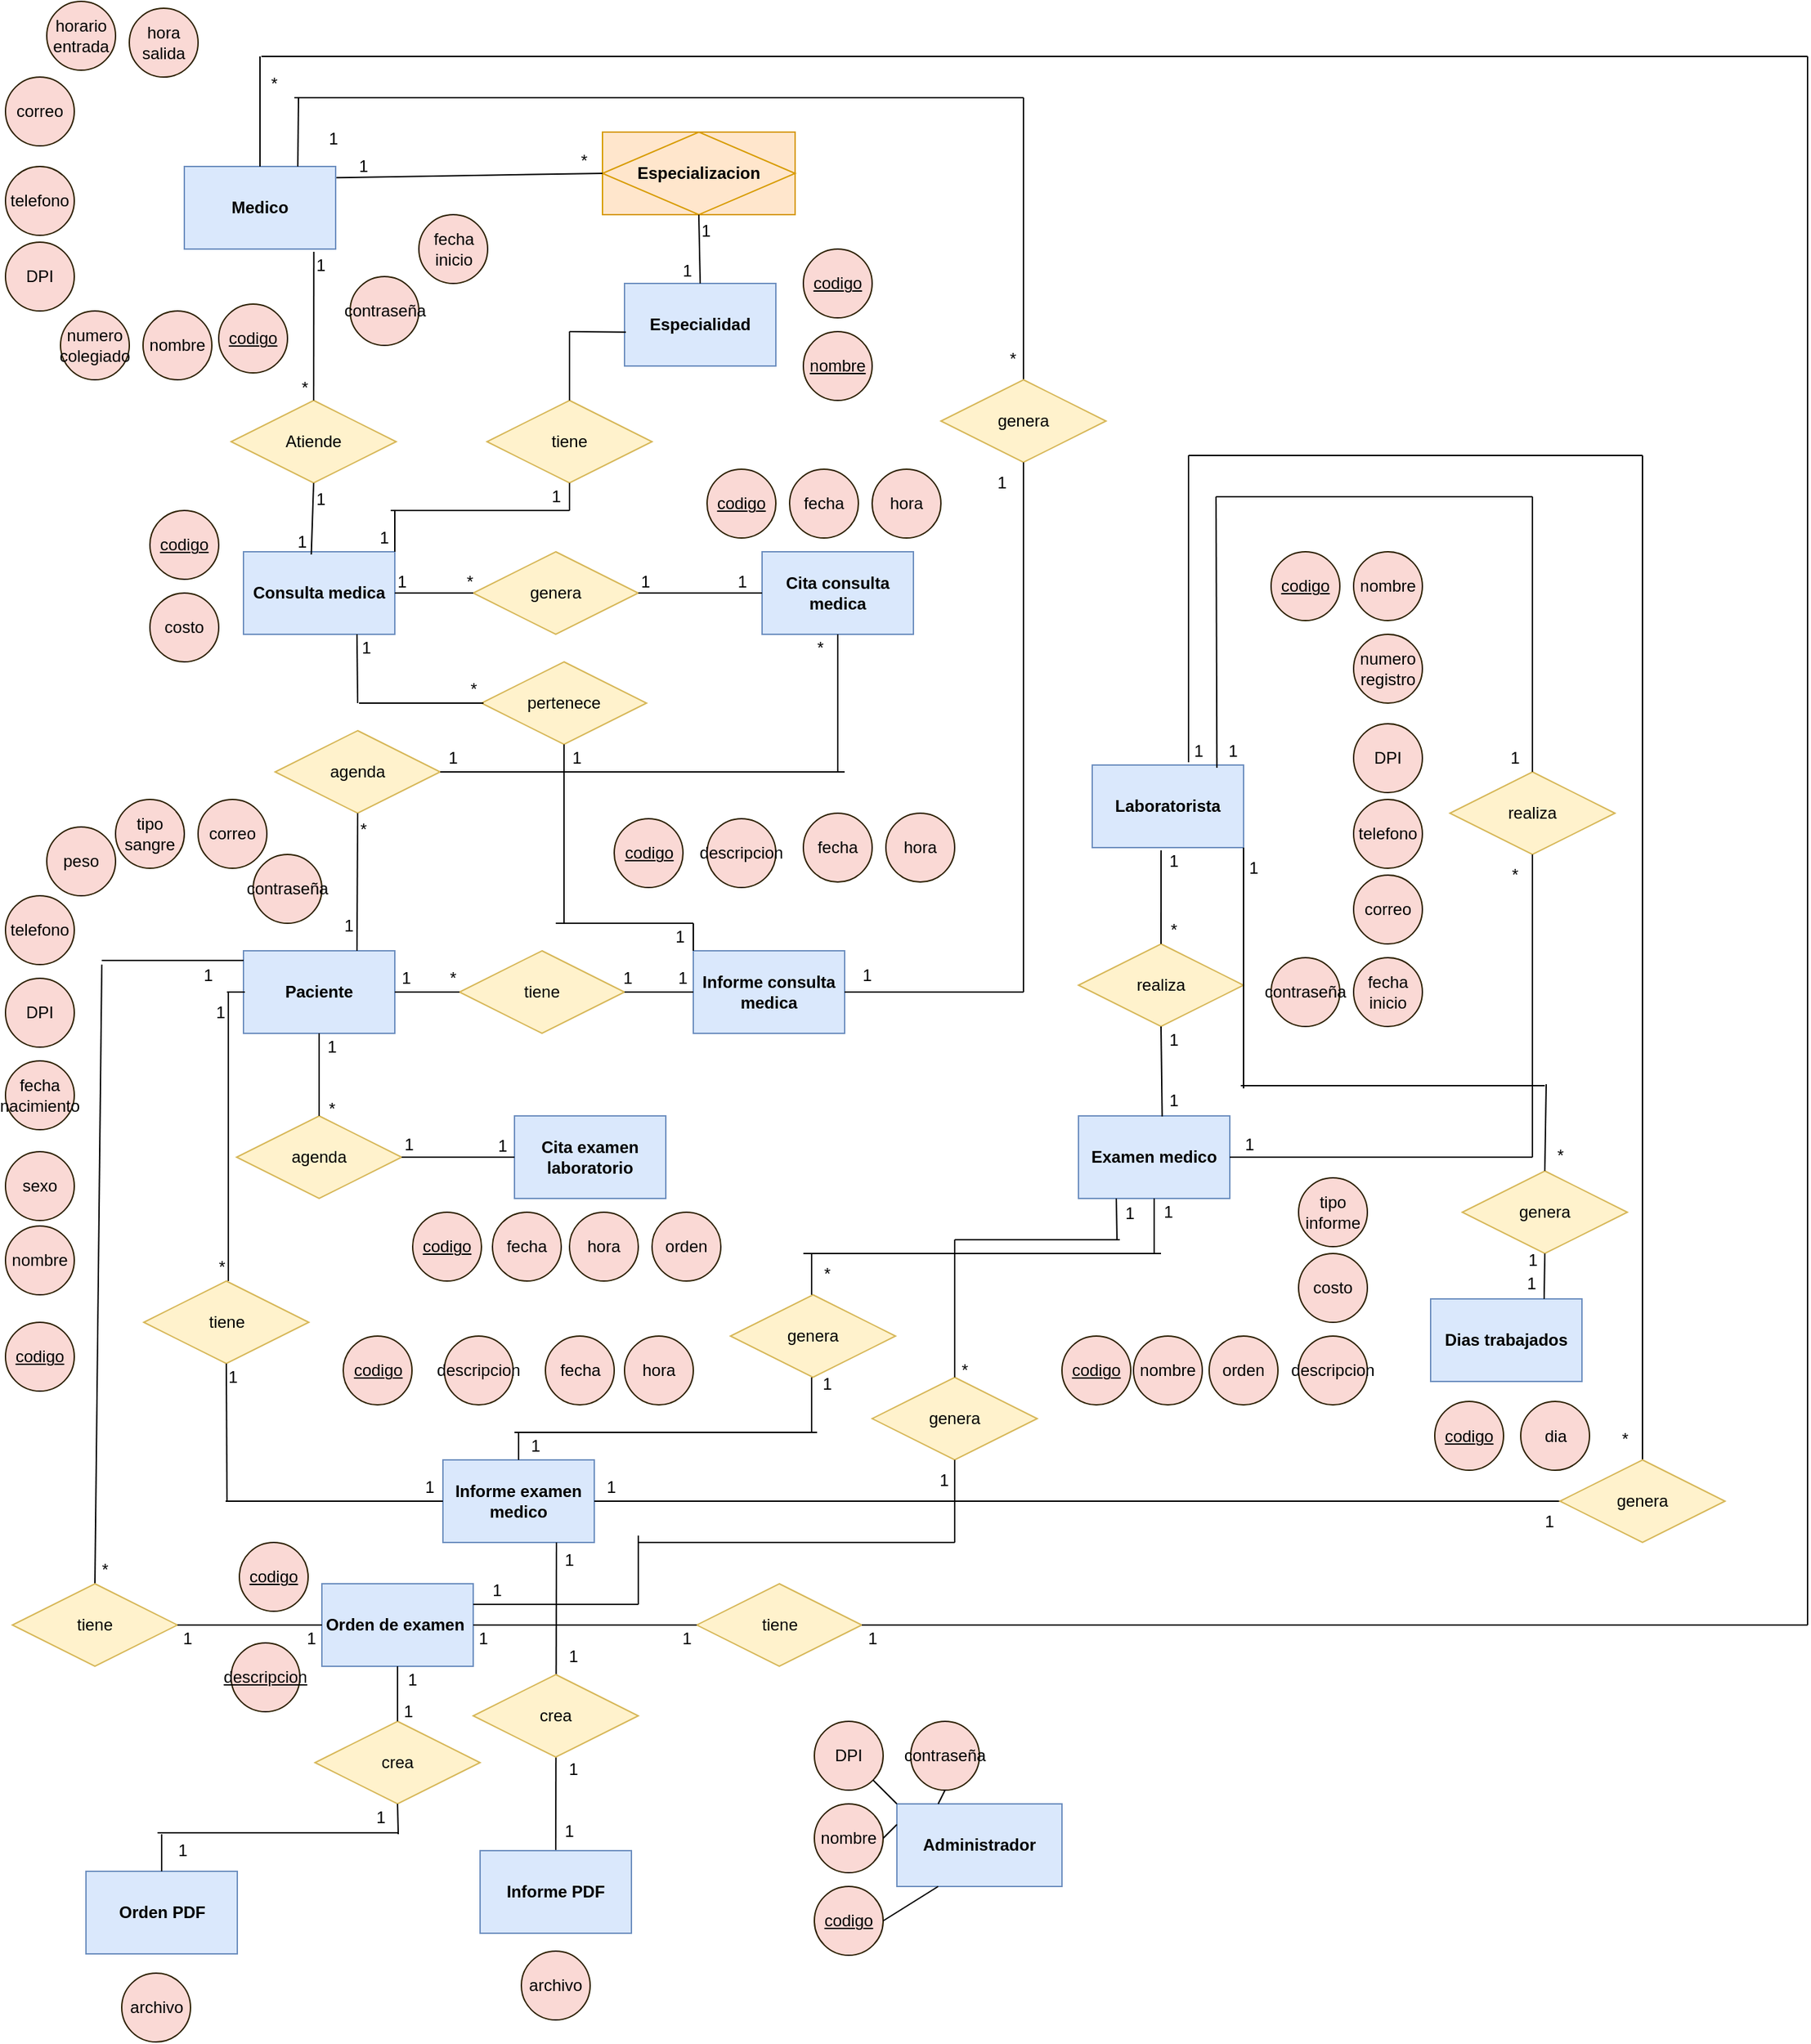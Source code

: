 <mxfile version="13.7.5" type="device"><diagram id="uCOhceMief55fh2Y7pp1" name="Page-1"><mxGraphModel dx="1884" dy="1232" grid="0" gridSize="10" guides="1" tooltips="1" connect="1" arrows="1" fold="1" page="1" pageScale="1" pageWidth="291" pageHeight="413" math="0" shadow="0"><root><mxCell id="0"/><mxCell id="1" parent="0"/><mxCell id="DINYoGKQwGhzszuLmWRZ-1" value="&lt;b&gt;Medico&lt;/b&gt;" style="rounded=0;whiteSpace=wrap;html=1;fillColor=#dae8fc;strokeColor=#6c8ebf;" parent="1" vertex="1"><mxGeometry x="140" y="120" width="110" height="60" as="geometry"/></mxCell><mxCell id="DINYoGKQwGhzszuLmWRZ-2" value="&lt;b&gt;Administrador&lt;/b&gt;" style="rounded=0;whiteSpace=wrap;html=1;fillColor=#dae8fc;strokeColor=#6c8ebf;" parent="1" vertex="1"><mxGeometry x="658" y="1310" width="120" height="60" as="geometry"/></mxCell><mxCell id="DINYoGKQwGhzszuLmWRZ-3" value="&lt;b&gt;Paciente&lt;/b&gt;" style="rounded=0;whiteSpace=wrap;html=1;fillColor=#dae8fc;strokeColor=#6c8ebf;" parent="1" vertex="1"><mxGeometry x="183" y="690" width="110" height="60" as="geometry"/></mxCell><mxCell id="DINYoGKQwGhzszuLmWRZ-4" value="&lt;b&gt;Especialidad&lt;/b&gt;" style="rounded=0;whiteSpace=wrap;html=1;fillColor=#dae8fc;strokeColor=#6c8ebf;" parent="1" vertex="1"><mxGeometry x="460" y="205" width="110" height="60" as="geometry"/></mxCell><mxCell id="DINYoGKQwGhzszuLmWRZ-5" value="&lt;b&gt;Laboratorista&lt;/b&gt;" style="rounded=0;whiteSpace=wrap;html=1;fillColor=#dae8fc;strokeColor=#6c8ebf;" parent="1" vertex="1"><mxGeometry x="800" y="555" width="110" height="60" as="geometry"/></mxCell><mxCell id="DINYoGKQwGhzszuLmWRZ-6" value="&lt;b&gt;Examen medico&lt;/b&gt;" style="rounded=0;whiteSpace=wrap;html=1;fillColor=#dae8fc;strokeColor=#6c8ebf;" parent="1" vertex="1"><mxGeometry x="790" y="810" width="110" height="60" as="geometry"/></mxCell><mxCell id="DINYoGKQwGhzszuLmWRZ-7" value="&lt;b&gt;Consulta medica&lt;/b&gt;" style="rounded=0;whiteSpace=wrap;html=1;fillColor=#dae8fc;strokeColor=#6c8ebf;" parent="1" vertex="1"><mxGeometry x="183" y="400" width="110" height="60" as="geometry"/></mxCell><mxCell id="DINYoGKQwGhzszuLmWRZ-8" value="&lt;b&gt;Cita consulta medica&lt;/b&gt;" style="rounded=0;whiteSpace=wrap;html=1;fillColor=#dae8fc;strokeColor=#6c8ebf;" parent="1" vertex="1"><mxGeometry x="560" y="400" width="110" height="60" as="geometry"/></mxCell><mxCell id="DINYoGKQwGhzszuLmWRZ-9" value="&lt;b&gt;Cita examen laboratorio&lt;/b&gt;" style="rounded=0;whiteSpace=wrap;html=1;fillColor=#dae8fc;strokeColor=#6c8ebf;" parent="1" vertex="1"><mxGeometry x="380" y="810" width="110" height="60" as="geometry"/></mxCell><mxCell id="DINYoGKQwGhzszuLmWRZ-10" value="&lt;b&gt;Informe consulta medica&lt;/b&gt;" style="rounded=0;whiteSpace=wrap;html=1;fillColor=#dae8fc;strokeColor=#6c8ebf;" parent="1" vertex="1"><mxGeometry x="510" y="690" width="110" height="60" as="geometry"/></mxCell><mxCell id="DINYoGKQwGhzszuLmWRZ-11" value="&lt;b&gt;Informe examen medico&lt;/b&gt;" style="rounded=0;whiteSpace=wrap;html=1;fillColor=#dae8fc;strokeColor=#6c8ebf;" parent="1" vertex="1"><mxGeometry x="328" y="1060" width="110" height="60" as="geometry"/></mxCell><mxCell id="DINYoGKQwGhzszuLmWRZ-12" value="&lt;b&gt;Orden de examen&amp;nbsp;&lt;/b&gt;" style="rounded=0;whiteSpace=wrap;html=1;fillColor=#dae8fc;strokeColor=#6c8ebf;" parent="1" vertex="1"><mxGeometry x="240" y="1150" width="110" height="60" as="geometry"/></mxCell><mxCell id="DINYoGKQwGhzszuLmWRZ-14" value="&lt;b&gt;Dias trabajados&lt;/b&gt;" style="rounded=0;whiteSpace=wrap;html=1;fillColor=#dae8fc;strokeColor=#6c8ebf;" parent="1" vertex="1"><mxGeometry x="1046" y="943" width="110" height="60" as="geometry"/></mxCell><mxCell id="DINYoGKQwGhzszuLmWRZ-15" value="&lt;u&gt;codigo&lt;/u&gt;" style="ellipse;whiteSpace=wrap;html=1;align=center;fillColor=#fad9d5;strokeColor=#2B1F00;" parent="1" vertex="1"><mxGeometry x="165" y="220" width="50" height="50" as="geometry"/></mxCell><mxCell id="DINYoGKQwGhzszuLmWRZ-17" value="nombre" style="ellipse;whiteSpace=wrap;html=1;align=center;fillColor=#fad9d5;strokeColor=#2B1F00;" parent="1" vertex="1"><mxGeometry x="110" y="225" width="50" height="50" as="geometry"/></mxCell><mxCell id="DINYoGKQwGhzszuLmWRZ-18" value="numero&lt;br&gt;colegiado" style="ellipse;whiteSpace=wrap;html=1;align=center;fillColor=#fad9d5;strokeColor=#2B1F00;" parent="1" vertex="1"><mxGeometry x="50" y="225" width="50" height="50" as="geometry"/></mxCell><mxCell id="DINYoGKQwGhzszuLmWRZ-19" value="DPI" style="ellipse;whiteSpace=wrap;html=1;align=center;fillColor=#fad9d5;strokeColor=#2B1F00;" parent="1" vertex="1"><mxGeometry x="10" y="175" width="50" height="50" as="geometry"/></mxCell><mxCell id="DINYoGKQwGhzszuLmWRZ-20" value="telefono" style="ellipse;whiteSpace=wrap;html=1;align=center;fillColor=#fad9d5;strokeColor=#2B1F00;" parent="1" vertex="1"><mxGeometry x="10" y="120" width="50" height="50" as="geometry"/></mxCell><mxCell id="DINYoGKQwGhzszuLmWRZ-22" value="correo" style="ellipse;whiteSpace=wrap;html=1;align=center;fillColor=#fad9d5;strokeColor=#2B1F00;" parent="1" vertex="1"><mxGeometry x="10" y="55" width="50" height="50" as="geometry"/></mxCell><mxCell id="DINYoGKQwGhzszuLmWRZ-23" value="horario&lt;br&gt;entrada" style="ellipse;whiteSpace=wrap;html=1;align=center;fillColor=#fad9d5;strokeColor=#2B1F00;" parent="1" vertex="1"><mxGeometry x="40" width="50" height="50" as="geometry"/></mxCell><mxCell id="DINYoGKQwGhzszuLmWRZ-24" value="hora&lt;br&gt;salida" style="ellipse;whiteSpace=wrap;html=1;align=center;fillColor=#fad9d5;strokeColor=#2B1F00;" parent="1" vertex="1"><mxGeometry x="100" y="5" width="50" height="50" as="geometry"/></mxCell><mxCell id="DINYoGKQwGhzszuLmWRZ-25" value="fecha&lt;br&gt;inicio" style="ellipse;whiteSpace=wrap;html=1;align=center;fillColor=#fad9d5;strokeColor=#2B1F00;" parent="1" vertex="1"><mxGeometry x="310.5" y="155" width="50" height="50" as="geometry"/></mxCell><mxCell id="DINYoGKQwGhzszuLmWRZ-36" value="&lt;u&gt;codigo&lt;/u&gt;" style="ellipse;whiteSpace=wrap;html=1;align=center;fillColor=#fad9d5;strokeColor=#2B1F00;" parent="1" vertex="1"><mxGeometry x="930" y="400" width="50" height="50" as="geometry"/></mxCell><mxCell id="DINYoGKQwGhzszuLmWRZ-38" value="nombre" style="ellipse;whiteSpace=wrap;html=1;align=center;fillColor=#fad9d5;strokeColor=#2B1F00;" parent="1" vertex="1"><mxGeometry x="990" y="400" width="50" height="50" as="geometry"/></mxCell><mxCell id="DINYoGKQwGhzszuLmWRZ-39" value="numero&lt;br&gt;registro" style="ellipse;whiteSpace=wrap;html=1;align=center;fillColor=#fad9d5;strokeColor=#2B1F00;" parent="1" vertex="1"><mxGeometry x="990" y="460" width="50" height="50" as="geometry"/></mxCell><mxCell id="DINYoGKQwGhzszuLmWRZ-40" value="DPI" style="ellipse;whiteSpace=wrap;html=1;align=center;fillColor=#fad9d5;strokeColor=#2B1F00;" parent="1" vertex="1"><mxGeometry x="990" y="525" width="50" height="50" as="geometry"/></mxCell><mxCell id="DINYoGKQwGhzszuLmWRZ-41" value="telefono" style="ellipse;whiteSpace=wrap;html=1;align=center;fillColor=#fad9d5;strokeColor=#2B1F00;" parent="1" vertex="1"><mxGeometry x="990" y="580" width="50" height="50" as="geometry"/></mxCell><mxCell id="DINYoGKQwGhzszuLmWRZ-42" value="correo" style="ellipse;whiteSpace=wrap;html=1;align=center;fillColor=#fad9d5;strokeColor=#2B1F00;" parent="1" vertex="1"><mxGeometry x="990" y="635" width="50" height="50" as="geometry"/></mxCell><mxCell id="DINYoGKQwGhzszuLmWRZ-43" value="fecha&lt;br&gt;inicio" style="ellipse;whiteSpace=wrap;html=1;align=center;fillColor=#fad9d5;strokeColor=#2B1F00;" parent="1" vertex="1"><mxGeometry x="990" y="695" width="50" height="50" as="geometry"/></mxCell><mxCell id="DINYoGKQwGhzszuLmWRZ-51" value="&lt;u&gt;codigo&lt;/u&gt;" style="ellipse;whiteSpace=wrap;html=1;align=center;fillColor=#fad9d5;strokeColor=#2B1F00;" parent="1" vertex="1"><mxGeometry x="10" y="960" width="50" height="50" as="geometry"/></mxCell><mxCell id="DINYoGKQwGhzszuLmWRZ-52" value="nombre" style="ellipse;whiteSpace=wrap;html=1;align=center;fillColor=#fad9d5;strokeColor=#2B1F00;" parent="1" vertex="1"><mxGeometry x="10" y="890" width="50" height="50" as="geometry"/></mxCell><mxCell id="DINYoGKQwGhzszuLmWRZ-55" value="sexo" style="ellipse;whiteSpace=wrap;html=1;align=center;fillColor=#fad9d5;strokeColor=#2B1F00;" parent="1" vertex="1"><mxGeometry x="10" y="836" width="50" height="50" as="geometry"/></mxCell><mxCell id="DINYoGKQwGhzszuLmWRZ-56" value="fecha&lt;br&gt;nacimiento" style="ellipse;whiteSpace=wrap;html=1;align=center;fillColor=#fad9d5;strokeColor=#2B1F00;" parent="1" vertex="1"><mxGeometry x="10" y="770" width="50" height="50" as="geometry"/></mxCell><mxCell id="DINYoGKQwGhzszuLmWRZ-57" value="DPI" style="ellipse;whiteSpace=wrap;html=1;align=center;fillColor=#fad9d5;strokeColor=#2B1F00;" parent="1" vertex="1"><mxGeometry x="10" y="710" width="50" height="50" as="geometry"/></mxCell><mxCell id="DINYoGKQwGhzszuLmWRZ-58" value="telefono" style="ellipse;whiteSpace=wrap;html=1;align=center;fillColor=#fad9d5;strokeColor=#2B1F00;" parent="1" vertex="1"><mxGeometry x="10" y="650" width="50" height="50" as="geometry"/></mxCell><mxCell id="DINYoGKQwGhzszuLmWRZ-59" value="peso" style="ellipse;whiteSpace=wrap;html=1;align=center;fillColor=#fad9d5;strokeColor=#2B1F00;" parent="1" vertex="1"><mxGeometry x="40" y="600" width="50" height="50" as="geometry"/></mxCell><mxCell id="DINYoGKQwGhzszuLmWRZ-60" value="tipo&lt;br&gt;sangre" style="ellipse;whiteSpace=wrap;html=1;align=center;fillColor=#fad9d5;strokeColor=#2B1F00;" parent="1" vertex="1"><mxGeometry x="90" y="580" width="50" height="50" as="geometry"/></mxCell><mxCell id="DINYoGKQwGhzszuLmWRZ-61" value="correo" style="ellipse;whiteSpace=wrap;html=1;align=center;fillColor=#fad9d5;strokeColor=#2B1F00;" parent="1" vertex="1"><mxGeometry x="150" y="580" width="50" height="50" as="geometry"/></mxCell><mxCell id="DINYoGKQwGhzszuLmWRZ-71" value="contraseña" style="ellipse;whiteSpace=wrap;html=1;align=center;fillColor=#fad9d5;strokeColor=#2B1F00;" parent="1" vertex="1"><mxGeometry x="190" y="620" width="50" height="50" as="geometry"/></mxCell><mxCell id="DINYoGKQwGhzszuLmWRZ-73" value="contraseña" style="ellipse;whiteSpace=wrap;html=1;align=center;fillColor=#fad9d5;strokeColor=#2B1F00;" parent="1" vertex="1"><mxGeometry x="260.5" y="200" width="50" height="50" as="geometry"/></mxCell><mxCell id="DINYoGKQwGhzszuLmWRZ-75" value="contraseña" style="ellipse;whiteSpace=wrap;html=1;align=center;fillColor=#fad9d5;strokeColor=#2B1F00;" parent="1" vertex="1"><mxGeometry x="930" y="695" width="50" height="50" as="geometry"/></mxCell><mxCell id="DINYoGKQwGhzszuLmWRZ-78" value="&lt;u&gt;codigo&lt;/u&gt;" style="ellipse;whiteSpace=wrap;html=1;align=center;fillColor=#fad9d5;strokeColor=#2B1F00;" parent="1" vertex="1"><mxGeometry x="778" y="970" width="50" height="50" as="geometry"/></mxCell><mxCell id="DINYoGKQwGhzszuLmWRZ-79" value="nombre" style="ellipse;whiteSpace=wrap;html=1;align=center;fillColor=#fad9d5;strokeColor=#2B1F00;" parent="1" vertex="1"><mxGeometry x="830" y="970" width="50" height="50" as="geometry"/></mxCell><mxCell id="DINYoGKQwGhzszuLmWRZ-81" value="orden" style="ellipse;whiteSpace=wrap;html=1;align=center;fillColor=#fad9d5;strokeColor=#2B1F00;" parent="1" vertex="1"><mxGeometry x="885" y="970" width="50" height="50" as="geometry"/></mxCell><mxCell id="DINYoGKQwGhzszuLmWRZ-82" value="descripcion" style="ellipse;whiteSpace=wrap;html=1;align=center;fillColor=#fad9d5;strokeColor=#2B1F00;" parent="1" vertex="1"><mxGeometry x="950" y="970" width="50" height="50" as="geometry"/></mxCell><mxCell id="DINYoGKQwGhzszuLmWRZ-84" value="costo" style="ellipse;whiteSpace=wrap;html=1;align=center;fillColor=#fad9d5;strokeColor=#2B1F00;" parent="1" vertex="1"><mxGeometry x="950" y="910" width="50" height="50" as="geometry"/></mxCell><mxCell id="DINYoGKQwGhzszuLmWRZ-85" value="tipo&lt;br&gt;informe" style="ellipse;whiteSpace=wrap;html=1;align=center;fillColor=#fad9d5;strokeColor=#2B1F00;" parent="1" vertex="1"><mxGeometry x="950" y="855" width="50" height="50" as="geometry"/></mxCell><mxCell id="DINYoGKQwGhzszuLmWRZ-86" value="&lt;u&gt;codigo&lt;/u&gt;" style="ellipse;whiteSpace=wrap;html=1;align=center;fillColor=#fad9d5;strokeColor=#2B1F00;" parent="1" vertex="1"><mxGeometry x="598" y="1370" width="50" height="50" as="geometry"/></mxCell><mxCell id="DINYoGKQwGhzszuLmWRZ-87" value="nombre" style="ellipse;whiteSpace=wrap;html=1;align=center;fillColor=#fad9d5;strokeColor=#2B1F00;" parent="1" vertex="1"><mxGeometry x="598" y="1310" width="50" height="50" as="geometry"/></mxCell><mxCell id="DINYoGKQwGhzszuLmWRZ-89" value="DPI" style="ellipse;whiteSpace=wrap;html=1;align=center;fillColor=#fad9d5;strokeColor=#2B1F00;" parent="1" vertex="1"><mxGeometry x="598" y="1250" width="50" height="50" as="geometry"/></mxCell><mxCell id="DINYoGKQwGhzszuLmWRZ-90" value="contraseña" style="ellipse;whiteSpace=wrap;html=1;align=center;fillColor=#fad9d5;strokeColor=#2B1F00;" parent="1" vertex="1"><mxGeometry x="668" y="1250" width="50" height="50" as="geometry"/></mxCell><mxCell id="DINYoGKQwGhzszuLmWRZ-97" value="" style="endArrow=none;html=1;rounded=0;exitX=0.5;exitY=1;exitDx=0;exitDy=0;entryX=0.25;entryY=0;entryDx=0;entryDy=0;" parent="1" source="DINYoGKQwGhzszuLmWRZ-90" target="DINYoGKQwGhzszuLmWRZ-2" edge="1"><mxGeometry relative="1" as="geometry"><mxPoint x="908" y="1290" as="sourcePoint"/><mxPoint x="1068" y="1290" as="targetPoint"/></mxGeometry></mxCell><mxCell id="DINYoGKQwGhzszuLmWRZ-98" value="" style="endArrow=none;html=1;rounded=0;exitX=1;exitY=1;exitDx=0;exitDy=0;entryX=0;entryY=0;entryDx=0;entryDy=0;" parent="1" source="DINYoGKQwGhzszuLmWRZ-89" target="DINYoGKQwGhzszuLmWRZ-2" edge="1"><mxGeometry relative="1" as="geometry"><mxPoint x="908" y="1290" as="sourcePoint"/><mxPoint x="1068" y="1290" as="targetPoint"/></mxGeometry></mxCell><mxCell id="DINYoGKQwGhzszuLmWRZ-99" value="&lt;u&gt;codigo&lt;/u&gt;" style="ellipse;whiteSpace=wrap;html=1;align=center;fillColor=#fad9d5;strokeColor=#2B1F00;" parent="1" vertex="1"><mxGeometry x="452.5" y="594" width="50" height="50" as="geometry"/></mxCell><mxCell id="DINYoGKQwGhzszuLmWRZ-102" value="descripcion" style="ellipse;whiteSpace=wrap;html=1;align=center;fillColor=#fad9d5;strokeColor=#2B1F00;" parent="1" vertex="1"><mxGeometry x="520" y="594" width="50" height="50" as="geometry"/></mxCell><mxCell id="DINYoGKQwGhzszuLmWRZ-103" value="fecha" style="ellipse;whiteSpace=wrap;html=1;align=center;fillColor=#fad9d5;strokeColor=#2B1F00;" parent="1" vertex="1"><mxGeometry x="590" y="590" width="50" height="50" as="geometry"/></mxCell><mxCell id="DINYoGKQwGhzszuLmWRZ-104" value="hora" style="ellipse;whiteSpace=wrap;html=1;align=center;fillColor=#fad9d5;strokeColor=#2B1F00;" parent="1" vertex="1"><mxGeometry x="650" y="590" width="50" height="50" as="geometry"/></mxCell><mxCell id="DINYoGKQwGhzszuLmWRZ-105" value="" style="endArrow=none;html=1;rounded=0;exitX=1;exitY=0.5;exitDx=0;exitDy=0;entryX=0;entryY=0.25;entryDx=0;entryDy=0;" parent="1" source="DINYoGKQwGhzszuLmWRZ-87" target="DINYoGKQwGhzszuLmWRZ-2" edge="1"><mxGeometry relative="1" as="geometry"><mxPoint x="908" y="1290" as="sourcePoint"/><mxPoint x="1068" y="1290" as="targetPoint"/></mxGeometry></mxCell><mxCell id="DINYoGKQwGhzszuLmWRZ-106" value="" style="endArrow=none;html=1;rounded=0;exitX=1;exitY=0.5;exitDx=0;exitDy=0;entryX=0.25;entryY=1;entryDx=0;entryDy=0;" parent="1" source="DINYoGKQwGhzszuLmWRZ-86" target="DINYoGKQwGhzszuLmWRZ-2" edge="1"><mxGeometry relative="1" as="geometry"><mxPoint x="908" y="1290" as="sourcePoint"/><mxPoint x="1068" y="1290" as="targetPoint"/></mxGeometry></mxCell><mxCell id="DINYoGKQwGhzszuLmWRZ-112" value="&lt;u&gt;codigo&lt;/u&gt;" style="ellipse;whiteSpace=wrap;html=1;align=center;fillColor=#fad9d5;strokeColor=#2B1F00;" parent="1" vertex="1"><mxGeometry x="255.5" y="970" width="50" height="50" as="geometry"/></mxCell><mxCell id="DINYoGKQwGhzszuLmWRZ-113" value="descripcion" style="ellipse;whiteSpace=wrap;html=1;align=center;fillColor=#fad9d5;strokeColor=#2B1F00;" parent="1" vertex="1"><mxGeometry x="329" y="970" width="50" height="50" as="geometry"/></mxCell><mxCell id="DINYoGKQwGhzszuLmWRZ-114" value="fecha" style="ellipse;whiteSpace=wrap;html=1;align=center;fillColor=#fad9d5;strokeColor=#2B1F00;" parent="1" vertex="1"><mxGeometry x="402.5" y="970" width="50" height="50" as="geometry"/></mxCell><mxCell id="DINYoGKQwGhzszuLmWRZ-115" value="hora" style="ellipse;whiteSpace=wrap;html=1;align=center;fillColor=#fad9d5;strokeColor=#2B1F00;" parent="1" vertex="1"><mxGeometry x="460" y="970" width="50" height="50" as="geometry"/></mxCell><mxCell id="DINYoGKQwGhzszuLmWRZ-120" value="&lt;u&gt;codigo&lt;/u&gt;" style="ellipse;whiteSpace=wrap;html=1;align=center;fillColor=#fad9d5;strokeColor=#2B1F00;" parent="1" vertex="1"><mxGeometry x="115" y="370" width="50" height="50" as="geometry"/></mxCell><mxCell id="DINYoGKQwGhzszuLmWRZ-122" value="costo" style="ellipse;whiteSpace=wrap;html=1;align=center;fillColor=#fad9d5;strokeColor=#2B1F00;" parent="1" vertex="1"><mxGeometry x="115" y="430" width="50" height="50" as="geometry"/></mxCell><mxCell id="DINYoGKQwGhzszuLmWRZ-123" value="&lt;u&gt;codigo&lt;/u&gt;" style="ellipse;whiteSpace=wrap;html=1;align=center;fillColor=#fad9d5;strokeColor=#2B1F00;" parent="1" vertex="1"><mxGeometry x="306" y="880" width="50" height="50" as="geometry"/></mxCell><mxCell id="DINYoGKQwGhzszuLmWRZ-124" value="fecha" style="ellipse;whiteSpace=wrap;html=1;align=center;fillColor=#fad9d5;strokeColor=#2B1F00;" parent="1" vertex="1"><mxGeometry x="364" y="880" width="50" height="50" as="geometry"/></mxCell><mxCell id="DINYoGKQwGhzszuLmWRZ-125" value="hora" style="ellipse;whiteSpace=wrap;html=1;align=center;fillColor=#fad9d5;strokeColor=#2B1F00;" parent="1" vertex="1"><mxGeometry x="420" y="880" width="50" height="50" as="geometry"/></mxCell><mxCell id="DINYoGKQwGhzszuLmWRZ-126" value="&lt;u&gt;codigo&lt;/u&gt;" style="ellipse;whiteSpace=wrap;html=1;align=center;fillColor=#fad9d5;strokeColor=#2B1F00;" parent="1" vertex="1"><mxGeometry x="520" y="340" width="50" height="50" as="geometry"/></mxCell><mxCell id="DINYoGKQwGhzszuLmWRZ-127" value="fecha" style="ellipse;whiteSpace=wrap;html=1;align=center;fillColor=#fad9d5;strokeColor=#2B1F00;" parent="1" vertex="1"><mxGeometry x="580" y="340" width="50" height="50" as="geometry"/></mxCell><mxCell id="DINYoGKQwGhzszuLmWRZ-128" value="hora" style="ellipse;whiteSpace=wrap;html=1;align=center;fillColor=#fad9d5;strokeColor=#2B1F00;" parent="1" vertex="1"><mxGeometry x="640" y="340" width="50" height="50" as="geometry"/></mxCell><mxCell id="DINYoGKQwGhzszuLmWRZ-137" value="&lt;u&gt;codigo&lt;/u&gt;" style="ellipse;whiteSpace=wrap;html=1;align=center;fillColor=#fad9d5;strokeColor=#2B1F00;" parent="1" vertex="1"><mxGeometry x="180" y="1120" width="50" height="50" as="geometry"/></mxCell><mxCell id="DINYoGKQwGhzszuLmWRZ-138" value="&lt;u&gt;descripcion&lt;/u&gt;" style="ellipse;whiteSpace=wrap;html=1;align=center;fillColor=#fad9d5;strokeColor=#2B1F00;" parent="1" vertex="1"><mxGeometry x="174" y="1193" width="50" height="50" as="geometry"/></mxCell><mxCell id="DINYoGKQwGhzszuLmWRZ-139" value="&lt;u&gt;codigo&lt;/u&gt;" style="ellipse;whiteSpace=wrap;html=1;align=center;fillColor=#fad9d5;strokeColor=#2B1F00;" parent="1" vertex="1"><mxGeometry x="590" y="180" width="50" height="50" as="geometry"/></mxCell><mxCell id="DINYoGKQwGhzszuLmWRZ-140" value="&lt;u&gt;nombre&lt;/u&gt;" style="ellipse;whiteSpace=wrap;html=1;align=center;fillColor=#fad9d5;strokeColor=#2B1F00;" parent="1" vertex="1"><mxGeometry x="590" y="240" width="50" height="50" as="geometry"/></mxCell><mxCell id="DINYoGKQwGhzszuLmWRZ-142" value="&lt;u&gt;codigo&lt;/u&gt;" style="ellipse;whiteSpace=wrap;html=1;align=center;fillColor=#fad9d5;strokeColor=#2B1F00;" parent="1" vertex="1"><mxGeometry x="1049" y="1017.5" width="50" height="50" as="geometry"/></mxCell><mxCell id="DINYoGKQwGhzszuLmWRZ-143" value="dia" style="ellipse;whiteSpace=wrap;html=1;align=center;fillColor=#fad9d5;strokeColor=#2B1F00;" parent="1" vertex="1"><mxGeometry x="1111.5" y="1017.5" width="50" height="50" as="geometry"/></mxCell><mxCell id="DINYoGKQwGhzszuLmWRZ-146" value="Atiende" style="shape=rhombus;perimeter=rhombusPerimeter;whiteSpace=wrap;html=1;align=center;fillColor=#fff2cc;strokeColor=#d6b656;" parent="1" vertex="1"><mxGeometry x="174" y="290" width="120" height="60" as="geometry"/></mxCell><mxCell id="DINYoGKQwGhzszuLmWRZ-147" value="" style="endArrow=none;html=1;rounded=0;exitX=0.856;exitY=1.033;exitDx=0;exitDy=0;exitPerimeter=0;entryX=0.5;entryY=0;entryDx=0;entryDy=0;" parent="1" source="DINYoGKQwGhzszuLmWRZ-1" target="DINYoGKQwGhzszuLmWRZ-146" edge="1"><mxGeometry relative="1" as="geometry"><mxPoint x="220" y="400" as="sourcePoint"/><mxPoint x="234" y="280" as="targetPoint"/></mxGeometry></mxCell><mxCell id="DINYoGKQwGhzszuLmWRZ-148" value="1" style="resizable=0;html=1;align=left;verticalAlign=bottom;" parent="DINYoGKQwGhzszuLmWRZ-147" connectable="0" vertex="1"><mxGeometry x="-1" relative="1" as="geometry"><mxPoint y="18.02" as="offset"/></mxGeometry></mxCell><mxCell id="DINYoGKQwGhzszuLmWRZ-149" value="*" style="resizable=0;html=1;align=right;verticalAlign=bottom;" parent="DINYoGKQwGhzszuLmWRZ-147" connectable="0" vertex="1"><mxGeometry x="1" relative="1" as="geometry"><mxPoint x="-4" as="offset"/></mxGeometry></mxCell><mxCell id="DINYoGKQwGhzszuLmWRZ-153" value="" style="endArrow=none;html=1;rounded=0;exitX=0.5;exitY=1;exitDx=0;exitDy=0;entryX=0.448;entryY=0.033;entryDx=0;entryDy=0;entryPerimeter=0;" parent="1" source="DINYoGKQwGhzszuLmWRZ-146" target="DINYoGKQwGhzszuLmWRZ-7" edge="1"><mxGeometry relative="1" as="geometry"><mxPoint x="220" y="320" as="sourcePoint"/><mxPoint x="380" y="320" as="targetPoint"/></mxGeometry></mxCell><mxCell id="DINYoGKQwGhzszuLmWRZ-154" value="1" style="resizable=0;html=1;align=left;verticalAlign=bottom;" parent="DINYoGKQwGhzszuLmWRZ-153" connectable="0" vertex="1"><mxGeometry x="-1" relative="1" as="geometry"><mxPoint y="20" as="offset"/></mxGeometry></mxCell><mxCell id="DINYoGKQwGhzszuLmWRZ-155" value="1" style="resizable=0;html=1;align=right;verticalAlign=bottom;" parent="DINYoGKQwGhzszuLmWRZ-153" connectable="0" vertex="1"><mxGeometry x="1" relative="1" as="geometry"><mxPoint x="-3.28" as="offset"/></mxGeometry></mxCell><mxCell id="DINYoGKQwGhzszuLmWRZ-157" value="agenda" style="shape=rhombus;perimeter=rhombusPerimeter;whiteSpace=wrap;html=1;align=center;fillColor=#fff2cc;strokeColor=#d6b656;" parent="1" vertex="1"><mxGeometry x="206" y="530" width="120" height="60" as="geometry"/></mxCell><mxCell id="DINYoGKQwGhzszuLmWRZ-162" value="" style="endArrow=none;html=1;rounded=0;exitX=0.5;exitY=1;exitDx=0;exitDy=0;entryX=0.75;entryY=0;entryDx=0;entryDy=0;" parent="1" source="DINYoGKQwGhzszuLmWRZ-157" target="DINYoGKQwGhzszuLmWRZ-3" edge="1"><mxGeometry relative="1" as="geometry"><mxPoint x="270" y="700" as="sourcePoint"/><mxPoint x="430" y="700" as="targetPoint"/></mxGeometry></mxCell><mxCell id="DINYoGKQwGhzszuLmWRZ-163" value="*" style="resizable=0;html=1;align=left;verticalAlign=bottom;" parent="DINYoGKQwGhzszuLmWRZ-162" connectable="0" vertex="1"><mxGeometry x="-1" relative="1" as="geometry"><mxPoint y="20" as="offset"/></mxGeometry></mxCell><mxCell id="DINYoGKQwGhzszuLmWRZ-164" value="1" style="resizable=0;html=1;align=right;verticalAlign=bottom;" parent="DINYoGKQwGhzszuLmWRZ-162" connectable="0" vertex="1"><mxGeometry x="1" relative="1" as="geometry"><mxPoint x="-2.5" y="-9.99" as="offset"/></mxGeometry></mxCell><mxCell id="DINYoGKQwGhzszuLmWRZ-165" value="genera" style="shape=rhombus;perimeter=rhombusPerimeter;whiteSpace=wrap;html=1;align=center;fillColor=#fff2cc;strokeColor=#d6b656;" parent="1" vertex="1"><mxGeometry x="350" y="400" width="120" height="60" as="geometry"/></mxCell><mxCell id="DINYoGKQwGhzszuLmWRZ-166" value="" style="endArrow=none;html=1;rounded=0;exitX=1;exitY=0.5;exitDx=0;exitDy=0;entryX=0;entryY=0.5;entryDx=0;entryDy=0;" parent="1" source="DINYoGKQwGhzszuLmWRZ-7" target="DINYoGKQwGhzszuLmWRZ-165" edge="1"><mxGeometry relative="1" as="geometry"><mxPoint x="300" y="400" as="sourcePoint"/><mxPoint x="460" y="400" as="targetPoint"/></mxGeometry></mxCell><mxCell id="DINYoGKQwGhzszuLmWRZ-167" value="1" style="resizable=0;html=1;align=left;verticalAlign=bottom;" parent="DINYoGKQwGhzszuLmWRZ-166" connectable="0" vertex="1"><mxGeometry x="-1" relative="1" as="geometry"/></mxCell><mxCell id="DINYoGKQwGhzszuLmWRZ-168" value="*" style="resizable=0;html=1;align=right;verticalAlign=bottom;" parent="DINYoGKQwGhzszuLmWRZ-166" connectable="0" vertex="1"><mxGeometry x="1" relative="1" as="geometry"/></mxCell><mxCell id="DINYoGKQwGhzszuLmWRZ-169" value="" style="endArrow=none;html=1;rounded=0;entryX=0;entryY=0.5;entryDx=0;entryDy=0;exitX=1;exitY=0.5;exitDx=0;exitDy=0;" parent="1" source="DINYoGKQwGhzszuLmWRZ-165" target="DINYoGKQwGhzszuLmWRZ-8" edge="1"><mxGeometry relative="1" as="geometry"><mxPoint x="300" y="400" as="sourcePoint"/><mxPoint x="460" y="400" as="targetPoint"/></mxGeometry></mxCell><mxCell id="DINYoGKQwGhzszuLmWRZ-170" value="1" style="resizable=0;html=1;align=left;verticalAlign=bottom;" parent="DINYoGKQwGhzszuLmWRZ-169" connectable="0" vertex="1"><mxGeometry x="-1" relative="1" as="geometry"/></mxCell><mxCell id="DINYoGKQwGhzszuLmWRZ-171" value="1" style="resizable=0;html=1;align=right;verticalAlign=bottom;" parent="DINYoGKQwGhzszuLmWRZ-169" connectable="0" vertex="1"><mxGeometry x="1" relative="1" as="geometry"><mxPoint x="-10.29" as="offset"/></mxGeometry></mxCell><mxCell id="DINYoGKQwGhzszuLmWRZ-173" value="&lt;b&gt;Especializacion&lt;/b&gt;" style="shape=associativeEntity;whiteSpace=wrap;html=1;align=center;fillColor=#ffe6cc;strokeColor=#d79b00;" parent="1" vertex="1"><mxGeometry x="444" y="95" width="140" height="60" as="geometry"/></mxCell><mxCell id="DINYoGKQwGhzszuLmWRZ-174" value="" style="endArrow=none;html=1;rounded=0;entryX=0;entryY=0.5;entryDx=0;entryDy=0;exitX=1.005;exitY=0.136;exitDx=0;exitDy=0;exitPerimeter=0;" parent="1" source="DINYoGKQwGhzszuLmWRZ-1" target="DINYoGKQwGhzszuLmWRZ-173" edge="1"><mxGeometry relative="1" as="geometry"><mxPoint x="290" y="125" as="sourcePoint"/><mxPoint x="640" y="220" as="targetPoint"/></mxGeometry></mxCell><mxCell id="DINYoGKQwGhzszuLmWRZ-175" value="1" style="resizable=0;html=1;align=left;verticalAlign=bottom;" parent="DINYoGKQwGhzszuLmWRZ-174" connectable="0" vertex="1"><mxGeometry x="-1" relative="1" as="geometry"><mxPoint x="13.96" as="offset"/></mxGeometry></mxCell><mxCell id="DINYoGKQwGhzszuLmWRZ-176" value="*" style="resizable=0;html=1;align=right;verticalAlign=bottom;" parent="DINYoGKQwGhzszuLmWRZ-174" connectable="0" vertex="1"><mxGeometry x="1" relative="1" as="geometry"><mxPoint x="-10.17" as="offset"/></mxGeometry></mxCell><mxCell id="DINYoGKQwGhzszuLmWRZ-178" value="" style="endArrow=none;html=1;rounded=0;exitX=0.5;exitY=1;exitDx=0;exitDy=0;entryX=0.5;entryY=0;entryDx=0;entryDy=0;" parent="1" source="DINYoGKQwGhzszuLmWRZ-173" target="DINYoGKQwGhzszuLmWRZ-4" edge="1"><mxGeometry relative="1" as="geometry"><mxPoint x="440" y="240" as="sourcePoint"/><mxPoint x="600" y="240" as="targetPoint"/></mxGeometry></mxCell><mxCell id="DINYoGKQwGhzszuLmWRZ-179" value="1" style="resizable=0;html=1;align=left;verticalAlign=bottom;" parent="DINYoGKQwGhzszuLmWRZ-178" connectable="0" vertex="1"><mxGeometry x="-1" relative="1" as="geometry"><mxPoint y="20" as="offset"/></mxGeometry></mxCell><mxCell id="DINYoGKQwGhzszuLmWRZ-180" value="1" style="resizable=0;html=1;align=right;verticalAlign=bottom;" parent="DINYoGKQwGhzszuLmWRZ-178" connectable="0" vertex="1"><mxGeometry x="1" relative="1" as="geometry"><mxPoint x="-5.17" as="offset"/></mxGeometry></mxCell><mxCell id="DINYoGKQwGhzszuLmWRZ-181" value="tiene" style="shape=rhombus;perimeter=rhombusPerimeter;whiteSpace=wrap;html=1;align=center;fillColor=#fff2cc;strokeColor=#d6b656;" parent="1" vertex="1"><mxGeometry x="360" y="290" width="120" height="60" as="geometry"/></mxCell><mxCell id="DINYoGKQwGhzszuLmWRZ-191" value="" style="endArrow=none;html=1;rounded=0;exitX=0.5;exitY=0;exitDx=0;exitDy=0;" parent="1" source="DINYoGKQwGhzszuLmWRZ-181" edge="1"><mxGeometry relative="1" as="geometry"><mxPoint x="410" y="360" as="sourcePoint"/><mxPoint x="420" y="240" as="targetPoint"/></mxGeometry></mxCell><mxCell id="DINYoGKQwGhzszuLmWRZ-192" value="" style="endArrow=none;html=1;rounded=0;entryX=0.009;entryY=0.589;entryDx=0;entryDy=0;entryPerimeter=0;" parent="1" target="DINYoGKQwGhzszuLmWRZ-4" edge="1"><mxGeometry relative="1" as="geometry"><mxPoint x="420" y="240" as="sourcePoint"/><mxPoint x="570" y="360" as="targetPoint"/></mxGeometry></mxCell><mxCell id="DINYoGKQwGhzszuLmWRZ-194" value="" style="endArrow=none;html=1;rounded=0;exitX=1;exitY=0;exitDx=0;exitDy=0;" parent="1" source="DINYoGKQwGhzszuLmWRZ-7" edge="1"><mxGeometry relative="1" as="geometry"><mxPoint x="260" y="360" as="sourcePoint"/><mxPoint x="293" y="370" as="targetPoint"/></mxGeometry></mxCell><mxCell id="DINYoGKQwGhzszuLmWRZ-195" value="" style="endArrow=none;html=1;rounded=0;" parent="1" edge="1"><mxGeometry relative="1" as="geometry"><mxPoint x="290" y="370" as="sourcePoint"/><mxPoint x="420" y="370" as="targetPoint"/></mxGeometry></mxCell><mxCell id="DINYoGKQwGhzszuLmWRZ-196" value="" style="endArrow=none;html=1;rounded=0;entryX=0.5;entryY=1;entryDx=0;entryDy=0;" parent="1" target="DINYoGKQwGhzszuLmWRZ-181" edge="1"><mxGeometry relative="1" as="geometry"><mxPoint x="420" y="370" as="sourcePoint"/><mxPoint x="420" y="360" as="targetPoint"/></mxGeometry></mxCell><mxCell id="DINYoGKQwGhzszuLmWRZ-197" value="1" style="text;html=1;strokeColor=none;fillColor=none;align=center;verticalAlign=middle;whiteSpace=wrap;rounded=0;" parent="1" vertex="1"><mxGeometry x="278" y="380" width="15" height="20" as="geometry"/></mxCell><mxCell id="DINYoGKQwGhzszuLmWRZ-201" value="1" style="text;html=1;strokeColor=none;fillColor=none;align=center;verticalAlign=middle;whiteSpace=wrap;rounded=0;" parent="1" vertex="1"><mxGeometry x="402.5" y="350" width="15" height="20" as="geometry"/></mxCell><mxCell id="DINYoGKQwGhzszuLmWRZ-203" value="" style="endArrow=none;html=1;rounded=0;exitX=1;exitY=0.5;exitDx=0;exitDy=0;" parent="1" source="DINYoGKQwGhzszuLmWRZ-157" edge="1"><mxGeometry relative="1" as="geometry"><mxPoint x="410" y="490" as="sourcePoint"/><mxPoint x="620" y="560" as="targetPoint"/></mxGeometry></mxCell><mxCell id="DINYoGKQwGhzszuLmWRZ-204" value="" style="endArrow=none;html=1;rounded=0;entryX=0.5;entryY=1;entryDx=0;entryDy=0;" parent="1" target="DINYoGKQwGhzszuLmWRZ-8" edge="1"><mxGeometry relative="1" as="geometry"><mxPoint x="615" y="560" as="sourcePoint"/><mxPoint x="570" y="490" as="targetPoint"/></mxGeometry></mxCell><mxCell id="DINYoGKQwGhzszuLmWRZ-205" value="1" style="text;html=1;strokeColor=none;fillColor=none;align=center;verticalAlign=middle;whiteSpace=wrap;rounded=0;" parent="1" vertex="1"><mxGeometry x="328" y="540" width="15" height="20" as="geometry"/></mxCell><mxCell id="DINYoGKQwGhzszuLmWRZ-206" value="*" style="text;html=1;strokeColor=none;fillColor=none;align=center;verticalAlign=middle;whiteSpace=wrap;rounded=0;" parent="1" vertex="1"><mxGeometry x="595" y="460" width="15" height="20" as="geometry"/></mxCell><mxCell id="DINYoGKQwGhzszuLmWRZ-208" value="tiene" style="shape=rhombus;perimeter=rhombusPerimeter;whiteSpace=wrap;html=1;align=center;fillColor=#fff2cc;strokeColor=#d6b656;" parent="1" vertex="1"><mxGeometry x="340" y="690" width="120" height="60" as="geometry"/></mxCell><mxCell id="DINYoGKQwGhzszuLmWRZ-209" value="" style="endArrow=none;html=1;rounded=0;entryX=0;entryY=0.5;entryDx=0;entryDy=0;exitX=1;exitY=0.5;exitDx=0;exitDy=0;" parent="1" source="DINYoGKQwGhzszuLmWRZ-208" target="DINYoGKQwGhzszuLmWRZ-10" edge="1"><mxGeometry relative="1" as="geometry"><mxPoint x="310" y="650" as="sourcePoint"/><mxPoint x="470" y="650" as="targetPoint"/></mxGeometry></mxCell><mxCell id="DINYoGKQwGhzszuLmWRZ-210" value="" style="endArrow=none;html=1;rounded=0;exitX=1;exitY=0.5;exitDx=0;exitDy=0;entryX=0;entryY=0.5;entryDx=0;entryDy=0;" parent="1" source="DINYoGKQwGhzszuLmWRZ-3" target="DINYoGKQwGhzszuLmWRZ-208" edge="1"><mxGeometry relative="1" as="geometry"><mxPoint x="310" y="650" as="sourcePoint"/><mxPoint x="470" y="650" as="targetPoint"/></mxGeometry></mxCell><mxCell id="DINYoGKQwGhzszuLmWRZ-211" value="1" style="text;html=1;strokeColor=none;fillColor=none;align=center;verticalAlign=middle;whiteSpace=wrap;rounded=0;" parent="1" vertex="1"><mxGeometry x="294" y="700" width="15" height="20" as="geometry"/></mxCell><mxCell id="DINYoGKQwGhzszuLmWRZ-212" value="*" style="text;html=1;strokeColor=none;fillColor=none;align=center;verticalAlign=middle;whiteSpace=wrap;rounded=0;" parent="1" vertex="1"><mxGeometry x="328" y="700" width="15" height="20" as="geometry"/></mxCell><mxCell id="DINYoGKQwGhzszuLmWRZ-214" value="1" style="text;html=1;strokeColor=none;fillColor=none;align=center;verticalAlign=middle;whiteSpace=wrap;rounded=0;" parent="1" vertex="1"><mxGeometry x="455" y="700" width="15" height="20" as="geometry"/></mxCell><mxCell id="DINYoGKQwGhzszuLmWRZ-215" value="1" style="text;html=1;strokeColor=none;fillColor=none;align=center;verticalAlign=middle;whiteSpace=wrap;rounded=0;" parent="1" vertex="1"><mxGeometry x="495" y="700" width="15" height="20" as="geometry"/></mxCell><mxCell id="DINYoGKQwGhzszuLmWRZ-216" value="" style="endArrow=none;html=1;rounded=0;exitX=0.75;exitY=0;exitDx=0;exitDy=0;" parent="1" source="DINYoGKQwGhzszuLmWRZ-1" edge="1"><mxGeometry relative="1" as="geometry"><mxPoint x="230" y="290" as="sourcePoint"/><mxPoint x="223" y="70" as="targetPoint"/></mxGeometry></mxCell><mxCell id="DINYoGKQwGhzszuLmWRZ-217" value="" style="endArrow=none;html=1;rounded=0;" parent="1" edge="1"><mxGeometry relative="1" as="geometry"><mxPoint x="220" y="70" as="sourcePoint"/><mxPoint x="750" y="70" as="targetPoint"/></mxGeometry></mxCell><mxCell id="DINYoGKQwGhzszuLmWRZ-219" value="" style="endArrow=none;html=1;rounded=0;entryX=0.5;entryY=0;entryDx=0;entryDy=0;" parent="1" target="DINYoGKQwGhzszuLmWRZ-221" edge="1"><mxGeometry relative="1" as="geometry"><mxPoint x="750" y="70" as="sourcePoint"/><mxPoint x="750" y="260" as="targetPoint"/></mxGeometry></mxCell><mxCell id="DINYoGKQwGhzszuLmWRZ-221" value="genera" style="shape=rhombus;perimeter=rhombusPerimeter;whiteSpace=wrap;html=1;align=center;fillColor=#fff2cc;strokeColor=#d6b656;" parent="1" vertex="1"><mxGeometry x="690" y="275" width="120" height="60" as="geometry"/></mxCell><mxCell id="DINYoGKQwGhzszuLmWRZ-222" value="" style="endArrow=none;html=1;rounded=0;entryX=0.5;entryY=1;entryDx=0;entryDy=0;" parent="1" target="DINYoGKQwGhzszuLmWRZ-221" edge="1"><mxGeometry relative="1" as="geometry"><mxPoint x="750" y="720" as="sourcePoint"/><mxPoint x="680" y="430" as="targetPoint"/></mxGeometry></mxCell><mxCell id="DINYoGKQwGhzszuLmWRZ-224" value="" style="endArrow=none;html=1;rounded=0;exitX=1;exitY=0.5;exitDx=0;exitDy=0;" parent="1" source="DINYoGKQwGhzszuLmWRZ-10" edge="1"><mxGeometry relative="1" as="geometry"><mxPoint x="560" y="630" as="sourcePoint"/><mxPoint x="750" y="720" as="targetPoint"/></mxGeometry></mxCell><mxCell id="DINYoGKQwGhzszuLmWRZ-227" value="1" style="text;html=1;strokeColor=none;fillColor=none;align=center;verticalAlign=middle;whiteSpace=wrap;rounded=0;" parent="1" vertex="1"><mxGeometry x="629" y="698" width="15" height="20" as="geometry"/></mxCell><mxCell id="DINYoGKQwGhzszuLmWRZ-228" value="1" style="text;html=1;strokeColor=none;fillColor=none;align=center;verticalAlign=middle;whiteSpace=wrap;rounded=0;" parent="1" vertex="1"><mxGeometry x="727" y="340" width="15" height="20" as="geometry"/></mxCell><mxCell id="DINYoGKQwGhzszuLmWRZ-229" value="*" style="text;html=1;strokeColor=none;fillColor=none;align=center;verticalAlign=middle;whiteSpace=wrap;rounded=0;" parent="1" vertex="1"><mxGeometry x="197.5" y="50" width="15" height="20" as="geometry"/></mxCell><mxCell id="DINYoGKQwGhzszuLmWRZ-230" value="*" style="text;html=1;strokeColor=none;fillColor=none;align=center;verticalAlign=middle;whiteSpace=wrap;rounded=0;" parent="1" vertex="1"><mxGeometry x="735" y="250" width="15" height="20" as="geometry"/></mxCell><mxCell id="DINYoGKQwGhzszuLmWRZ-231" value="agenda" style="shape=rhombus;perimeter=rhombusPerimeter;whiteSpace=wrap;html=1;align=center;fillColor=#fff2cc;strokeColor=#d6b656;" parent="1" vertex="1"><mxGeometry x="178" y="810" width="120" height="60" as="geometry"/></mxCell><mxCell id="DINYoGKQwGhzszuLmWRZ-232" value="" style="endArrow=none;html=1;rounded=0;exitX=0.5;exitY=1;exitDx=0;exitDy=0;entryX=0.5;entryY=0;entryDx=0;entryDy=0;" parent="1" source="DINYoGKQwGhzszuLmWRZ-3" target="DINYoGKQwGhzszuLmWRZ-231" edge="1"><mxGeometry relative="1" as="geometry"><mxPoint x="390" y="690" as="sourcePoint"/><mxPoint x="550" y="690" as="targetPoint"/></mxGeometry></mxCell><mxCell id="DINYoGKQwGhzszuLmWRZ-233" value="" style="endArrow=none;html=1;rounded=0;exitX=1;exitY=0.5;exitDx=0;exitDy=0;entryX=0;entryY=0.5;entryDx=0;entryDy=0;" parent="1" source="DINYoGKQwGhzszuLmWRZ-231" target="DINYoGKQwGhzszuLmWRZ-9" edge="1"><mxGeometry relative="1" as="geometry"><mxPoint x="390" y="690" as="sourcePoint"/><mxPoint x="550" y="690" as="targetPoint"/></mxGeometry></mxCell><mxCell id="DINYoGKQwGhzszuLmWRZ-237" value="1" style="text;html=1;strokeColor=none;fillColor=none;align=center;verticalAlign=middle;whiteSpace=wrap;rounded=0;" parent="1" vertex="1"><mxGeometry x="240" y="750" width="15" height="20" as="geometry"/></mxCell><mxCell id="DINYoGKQwGhzszuLmWRZ-238" value="1" style="text;html=1;strokeColor=none;fillColor=none;align=center;verticalAlign=middle;whiteSpace=wrap;rounded=0;" parent="1" vertex="1"><mxGeometry x="364" y="829" width="15" height="5" as="geometry"/></mxCell><mxCell id="DINYoGKQwGhzszuLmWRZ-242" value="*" style="text;html=1;strokeColor=none;fillColor=none;align=center;verticalAlign=middle;whiteSpace=wrap;rounded=0;" parent="1" vertex="1"><mxGeometry x="240" y="800" width="15" height="10" as="geometry"/></mxCell><mxCell id="DINYoGKQwGhzszuLmWRZ-243" value="1" style="text;html=1;strokeColor=none;fillColor=none;align=center;verticalAlign=middle;whiteSpace=wrap;rounded=0;" parent="1" vertex="1"><mxGeometry x="295.5" y="826" width="15" height="10" as="geometry"/></mxCell><mxCell id="DINYoGKQwGhzszuLmWRZ-249" value="realiza" style="shape=rhombus;perimeter=rhombusPerimeter;whiteSpace=wrap;html=1;align=center;fillColor=#fff2cc;strokeColor=#d6b656;" parent="1" vertex="1"><mxGeometry x="790" y="685" width="120" height="60" as="geometry"/></mxCell><mxCell id="DINYoGKQwGhzszuLmWRZ-250" value="" style="endArrow=none;html=1;rounded=0;exitX=0.455;exitY=1.033;exitDx=0;exitDy=0;exitPerimeter=0;entryX=0.5;entryY=0;entryDx=0;entryDy=0;" parent="1" source="DINYoGKQwGhzszuLmWRZ-5" target="DINYoGKQwGhzszuLmWRZ-249" edge="1"><mxGeometry relative="1" as="geometry"><mxPoint x="730" y="680" as="sourcePoint"/><mxPoint x="890" y="680" as="targetPoint"/></mxGeometry></mxCell><mxCell id="DINYoGKQwGhzszuLmWRZ-251" value="" style="endArrow=none;html=1;rounded=0;entryX=0.5;entryY=1;entryDx=0;entryDy=0;exitX=0.553;exitY=0.006;exitDx=0;exitDy=0;exitPerimeter=0;" parent="1" source="DINYoGKQwGhzszuLmWRZ-6" target="DINYoGKQwGhzszuLmWRZ-249" edge="1"><mxGeometry relative="1" as="geometry"><mxPoint x="730" y="680" as="sourcePoint"/><mxPoint x="890" y="680" as="targetPoint"/></mxGeometry></mxCell><mxCell id="DINYoGKQwGhzszuLmWRZ-252" value="1" style="text;html=1;strokeColor=none;fillColor=none;align=center;verticalAlign=middle;whiteSpace=wrap;rounded=0;" parent="1" vertex="1"><mxGeometry x="852" y="794" width="15" height="10" as="geometry"/></mxCell><mxCell id="DINYoGKQwGhzszuLmWRZ-253" value="1" style="text;html=1;strokeColor=none;fillColor=none;align=center;verticalAlign=middle;whiteSpace=wrap;rounded=0;" parent="1" vertex="1"><mxGeometry x="852" y="750" width="15" height="10" as="geometry"/></mxCell><mxCell id="DINYoGKQwGhzszuLmWRZ-254" value="1" style="text;html=1;strokeColor=none;fillColor=none;align=center;verticalAlign=middle;whiteSpace=wrap;rounded=0;" parent="1" vertex="1"><mxGeometry x="852" y="620" width="15" height="10" as="geometry"/></mxCell><mxCell id="DINYoGKQwGhzszuLmWRZ-255" value="*" style="text;html=1;strokeColor=none;fillColor=none;align=center;verticalAlign=middle;whiteSpace=wrap;rounded=0;" parent="1" vertex="1"><mxGeometry x="852" y="670" width="15" height="10" as="geometry"/></mxCell><mxCell id="DINYoGKQwGhzszuLmWRZ-258" value="" style="endArrow=none;html=1;rounded=0;exitX=0.5;exitY=0;exitDx=0;exitDy=0;" parent="1" edge="1"><mxGeometry relative="1" as="geometry"><mxPoint x="172" y="930" as="sourcePoint"/><mxPoint x="172" y="720" as="targetPoint"/></mxGeometry></mxCell><mxCell id="DINYoGKQwGhzszuLmWRZ-259" value="tiene" style="shape=rhombus;perimeter=rhombusPerimeter;whiteSpace=wrap;html=1;align=center;fillColor=#fff2cc;strokeColor=#d6b656;" parent="1" vertex="1"><mxGeometry x="110.5" y="930" width="120" height="60" as="geometry"/></mxCell><mxCell id="DINYoGKQwGhzszuLmWRZ-260" value="" style="endArrow=none;html=1;rounded=0;exitX=0;exitY=0.5;exitDx=0;exitDy=0;" parent="1" source="DINYoGKQwGhzszuLmWRZ-11" edge="1"><mxGeometry relative="1" as="geometry"><mxPoint x="60" y="940" as="sourcePoint"/><mxPoint x="170" y="1090" as="targetPoint"/></mxGeometry></mxCell><mxCell id="DINYoGKQwGhzszuLmWRZ-261" value="" style="endArrow=none;html=1;rounded=0;exitX=0.5;exitY=1;exitDx=0;exitDy=0;" parent="1" source="DINYoGKQwGhzszuLmWRZ-259" edge="1"><mxGeometry relative="1" as="geometry"><mxPoint x="60" y="940" as="sourcePoint"/><mxPoint x="171" y="1090" as="targetPoint"/></mxGeometry></mxCell><mxCell id="DINYoGKQwGhzszuLmWRZ-264" value="*" style="text;html=1;strokeColor=none;fillColor=none;align=center;verticalAlign=middle;whiteSpace=wrap;rounded=0;" parent="1" vertex="1"><mxGeometry x="160" y="910" width="15" height="20" as="geometry"/></mxCell><mxCell id="DINYoGKQwGhzszuLmWRZ-265" value="1" style="text;html=1;strokeColor=none;fillColor=none;align=center;verticalAlign=middle;whiteSpace=wrap;rounded=0;" parent="1" vertex="1"><mxGeometry x="168" y="990" width="15" height="20" as="geometry"/></mxCell><mxCell id="DINYoGKQwGhzszuLmWRZ-266" value="1" style="text;html=1;strokeColor=none;fillColor=none;align=center;verticalAlign=middle;whiteSpace=wrap;rounded=0;" parent="1" vertex="1"><mxGeometry x="311" y="1070" width="15" height="20" as="geometry"/></mxCell><mxCell id="DINYoGKQwGhzszuLmWRZ-267" value="" style="endArrow=none;html=1;rounded=0;" parent="1" edge="1"><mxGeometry relative="1" as="geometry"><mxPoint x="870" y="330" as="sourcePoint"/><mxPoint x="870" y="553" as="targetPoint"/></mxGeometry></mxCell><mxCell id="DINYoGKQwGhzszuLmWRZ-268" value="" style="endArrow=none;html=1;rounded=0;" parent="1" edge="1"><mxGeometry relative="1" as="geometry"><mxPoint x="890" y="360" as="sourcePoint"/><mxPoint x="1120" y="360" as="targetPoint"/></mxGeometry></mxCell><mxCell id="DINYoGKQwGhzszuLmWRZ-270" value="" style="endArrow=none;html=1;rounded=0;exitX=1;exitY=0.5;exitDx=0;exitDy=0;" parent="1" source="DINYoGKQwGhzszuLmWRZ-6" edge="1"><mxGeometry relative="1" as="geometry"><mxPoint x="820" y="740" as="sourcePoint"/><mxPoint x="1120" y="840" as="targetPoint"/></mxGeometry></mxCell><mxCell id="DINYoGKQwGhzszuLmWRZ-271" value="realiza" style="shape=rhombus;perimeter=rhombusPerimeter;whiteSpace=wrap;html=1;align=center;fillColor=#fff2cc;strokeColor=#d6b656;" parent="1" vertex="1"><mxGeometry x="1060" y="560" width="120" height="60" as="geometry"/></mxCell><mxCell id="DINYoGKQwGhzszuLmWRZ-272" value="" style="endArrow=none;html=1;rounded=0;entryX=0.5;entryY=1;entryDx=0;entryDy=0;" parent="1" target="DINYoGKQwGhzszuLmWRZ-271" edge="1"><mxGeometry relative="1" as="geometry"><mxPoint x="1120" y="840" as="sourcePoint"/><mxPoint x="1310" y="630" as="targetPoint"/></mxGeometry></mxCell><mxCell id="DINYoGKQwGhzszuLmWRZ-273" value="" style="endArrow=none;html=1;rounded=0;exitX=0.5;exitY=0;exitDx=0;exitDy=0;" parent="1" source="DINYoGKQwGhzszuLmWRZ-271" edge="1"><mxGeometry relative="1" as="geometry"><mxPoint x="1150" y="630" as="sourcePoint"/><mxPoint x="1120" y="360" as="targetPoint"/></mxGeometry></mxCell><mxCell id="DINYoGKQwGhzszuLmWRZ-274" value="1" style="text;html=1;strokeColor=none;fillColor=none;align=center;verticalAlign=middle;whiteSpace=wrap;rounded=0;" parent="1" vertex="1"><mxGeometry x="907" y="826" width="15" height="10" as="geometry"/></mxCell><mxCell id="DINYoGKQwGhzszuLmWRZ-276" value="*" style="text;html=1;strokeColor=none;fillColor=none;align=center;verticalAlign=middle;whiteSpace=wrap;rounded=0;" parent="1" vertex="1"><mxGeometry x="1100" y="630" width="15" height="10" as="geometry"/></mxCell><mxCell id="DINYoGKQwGhzszuLmWRZ-277" value="1" style="text;html=1;strokeColor=none;fillColor=none;align=center;verticalAlign=middle;whiteSpace=wrap;rounded=0;" parent="1" vertex="1"><mxGeometry x="895" y="540" width="15" height="10" as="geometry"/></mxCell><mxCell id="DINYoGKQwGhzszuLmWRZ-281" value="1" style="text;html=1;strokeColor=none;fillColor=none;align=center;verticalAlign=middle;whiteSpace=wrap;rounded=0;" parent="1" vertex="1"><mxGeometry x="1100" y="545" width="15" height="10" as="geometry"/></mxCell><mxCell id="DINYoGKQwGhzszuLmWRZ-282" value="" style="endArrow=none;html=1;rounded=0;exitX=0.824;exitY=0.033;exitDx=0;exitDy=0;exitPerimeter=0;" parent="1" source="DINYoGKQwGhzszuLmWRZ-5" edge="1"><mxGeometry relative="1" as="geometry"><mxPoint x="890" y="550" as="sourcePoint"/><mxPoint x="890" y="360" as="targetPoint"/></mxGeometry></mxCell><mxCell id="DINYoGKQwGhzszuLmWRZ-285" value="" style="endArrow=none;html=1;rounded=0;" parent="1" edge="1"><mxGeometry relative="1" as="geometry"><mxPoint x="870" y="330" as="sourcePoint"/><mxPoint x="1200" y="330" as="targetPoint"/></mxGeometry></mxCell><mxCell id="DINYoGKQwGhzszuLmWRZ-286" value="" style="endArrow=none;html=1;rounded=0;exitX=0.5;exitY=0;exitDx=0;exitDy=0;" parent="1" source="DINYoGKQwGhzszuLmWRZ-289" edge="1"><mxGeometry relative="1" as="geometry"><mxPoint x="1200" y="990" as="sourcePoint"/><mxPoint x="1200" y="330" as="targetPoint"/></mxGeometry></mxCell><mxCell id="DINYoGKQwGhzszuLmWRZ-287" value="" style="endArrow=none;html=1;rounded=0;exitX=1;exitY=0.5;exitDx=0;exitDy=0;entryX=0;entryY=0.5;entryDx=0;entryDy=0;" parent="1" source="DINYoGKQwGhzszuLmWRZ-11" target="DINYoGKQwGhzszuLmWRZ-289" edge="1"><mxGeometry relative="1" as="geometry"><mxPoint x="880" y="1020" as="sourcePoint"/><mxPoint x="1020" y="1090" as="targetPoint"/></mxGeometry></mxCell><mxCell id="DINYoGKQwGhzszuLmWRZ-288" value="1" style="text;html=1;strokeColor=none;fillColor=none;align=center;verticalAlign=middle;whiteSpace=wrap;rounded=0;" parent="1" vertex="1"><mxGeometry x="1125" y="1100" width="15" height="10" as="geometry"/></mxCell><mxCell id="DINYoGKQwGhzszuLmWRZ-289" value="genera" style="shape=rhombus;perimeter=rhombusPerimeter;whiteSpace=wrap;html=1;align=center;fillColor=#fff2cc;strokeColor=#d6b656;" parent="1" vertex="1"><mxGeometry x="1140" y="1060" width="120" height="60" as="geometry"/></mxCell><mxCell id="DINYoGKQwGhzszuLmWRZ-290" value="1" style="text;html=1;strokeColor=none;fillColor=none;align=center;verticalAlign=middle;whiteSpace=wrap;rounded=0;" parent="1" vertex="1"><mxGeometry x="442.5" y="1075" width="15" height="10" as="geometry"/></mxCell><mxCell id="DINYoGKQwGhzszuLmWRZ-292" value="*" style="text;html=1;strokeColor=none;fillColor=none;align=center;verticalAlign=middle;whiteSpace=wrap;rounded=0;" parent="1" vertex="1"><mxGeometry x="1180" y="1040" width="15" height="10" as="geometry"/></mxCell><mxCell id="DINYoGKQwGhzszuLmWRZ-293" value="1" style="text;html=1;strokeColor=none;fillColor=none;align=center;verticalAlign=middle;whiteSpace=wrap;rounded=0;" parent="1" vertex="1"><mxGeometry x="870" y="540" width="15" height="10" as="geometry"/></mxCell><mxCell id="DINYoGKQwGhzszuLmWRZ-303" value="1" style="text;html=1;strokeColor=none;fillColor=none;align=center;verticalAlign=middle;whiteSpace=wrap;rounded=0;" parent="1" vertex="1"><mxGeometry x="159" y="725" width="15" height="20" as="geometry"/></mxCell><mxCell id="DINYoGKQwGhzszuLmWRZ-344" value="" style="endArrow=none;html=1;rounded=0;entryX=0;entryY=0.5;entryDx=0;entryDy=0;" parent="1" edge="1"><mxGeometry relative="1" as="geometry"><mxPoint x="171" y="720" as="sourcePoint"/><mxPoint x="184" y="720" as="targetPoint"/></mxGeometry></mxCell><mxCell id="DINYoGKQwGhzszuLmWRZ-345" value="" style="endArrow=none;html=1;rounded=0;exitX=0;exitY=0.117;exitDx=0;exitDy=0;exitPerimeter=0;" parent="1" source="DINYoGKQwGhzszuLmWRZ-3" edge="1"><mxGeometry relative="1" as="geometry"><mxPoint x="220" y="960" as="sourcePoint"/><mxPoint x="80" y="697" as="targetPoint"/></mxGeometry></mxCell><mxCell id="DINYoGKQwGhzszuLmWRZ-346" value="" style="endArrow=none;html=1;rounded=0;exitX=0.5;exitY=0;exitDx=0;exitDy=0;" parent="1" source="DINYoGKQwGhzszuLmWRZ-347" edge="1"><mxGeometry relative="1" as="geometry"><mxPoint x="100" y="1100" as="sourcePoint"/><mxPoint x="80" y="700" as="targetPoint"/></mxGeometry></mxCell><mxCell id="DINYoGKQwGhzszuLmWRZ-347" value="tiene" style="shape=rhombus;perimeter=rhombusPerimeter;whiteSpace=wrap;html=1;align=center;fillColor=#fff2cc;strokeColor=#d6b656;" parent="1" vertex="1"><mxGeometry x="15" y="1150" width="120" height="60" as="geometry"/></mxCell><mxCell id="DINYoGKQwGhzszuLmWRZ-349" value="" style="endArrow=none;html=1;rounded=0;exitX=1;exitY=0.5;exitDx=0;exitDy=0;entryX=0;entryY=0.5;entryDx=0;entryDy=0;" parent="1" source="DINYoGKQwGhzszuLmWRZ-347" target="DINYoGKQwGhzszuLmWRZ-12" edge="1"><mxGeometry relative="1" as="geometry"><mxPoint x="280" y="1220" as="sourcePoint"/><mxPoint x="440" y="1220" as="targetPoint"/></mxGeometry></mxCell><mxCell id="DINYoGKQwGhzszuLmWRZ-350" value="1" style="text;html=1;strokeColor=none;fillColor=none;align=center;verticalAlign=middle;whiteSpace=wrap;rounded=0;" parent="1" vertex="1"><mxGeometry x="150" y="698" width="15" height="20" as="geometry"/></mxCell><mxCell id="DINYoGKQwGhzszuLmWRZ-351" value="*" style="text;html=1;strokeColor=none;fillColor=none;align=center;verticalAlign=middle;whiteSpace=wrap;rounded=0;" parent="1" vertex="1"><mxGeometry x="75" y="1130" width="15" height="20" as="geometry"/></mxCell><mxCell id="DINYoGKQwGhzszuLmWRZ-353" value="1" style="text;html=1;strokeColor=none;fillColor=none;align=center;verticalAlign=middle;whiteSpace=wrap;rounded=0;" parent="1" vertex="1"><mxGeometry x="225" y="1180" width="15" height="20" as="geometry"/></mxCell><mxCell id="DINYoGKQwGhzszuLmWRZ-354" value="1" style="text;html=1;strokeColor=none;fillColor=none;align=center;verticalAlign=middle;whiteSpace=wrap;rounded=0;" parent="1" vertex="1"><mxGeometry x="135" y="1180" width="15" height="20" as="geometry"/></mxCell><mxCell id="DINYoGKQwGhzszuLmWRZ-355" value="" style="endArrow=none;html=1;rounded=0;exitX=0.5;exitY=0;exitDx=0;exitDy=0;" parent="1" source="DINYoGKQwGhzszuLmWRZ-1" edge="1"><mxGeometry relative="1" as="geometry"><mxPoint x="330" y="300" as="sourcePoint"/><mxPoint x="195" y="40" as="targetPoint"/></mxGeometry></mxCell><mxCell id="DINYoGKQwGhzszuLmWRZ-356" value="tiene" style="shape=rhombus;perimeter=rhombusPerimeter;whiteSpace=wrap;html=1;align=center;fillColor=#fff2cc;strokeColor=#d6b656;" parent="1" vertex="1"><mxGeometry x="512.5" y="1150" width="120" height="60" as="geometry"/></mxCell><mxCell id="DINYoGKQwGhzszuLmWRZ-357" value="" style="endArrow=none;html=1;rounded=0;entryX=0;entryY=0.5;entryDx=0;entryDy=0;exitX=1;exitY=0.5;exitDx=0;exitDy=0;" parent="1" source="DINYoGKQwGhzszuLmWRZ-12" target="DINYoGKQwGhzszuLmWRZ-356" edge="1"><mxGeometry relative="1" as="geometry"><mxPoint x="380" y="1090" as="sourcePoint"/><mxPoint x="540" y="1090" as="targetPoint"/></mxGeometry></mxCell><mxCell id="DINYoGKQwGhzszuLmWRZ-358" value="1" style="text;html=1;strokeColor=none;fillColor=none;align=center;verticalAlign=middle;whiteSpace=wrap;rounded=0;" parent="1" vertex="1"><mxGeometry x="497.5" y="1180" width="15" height="20" as="geometry"/></mxCell><mxCell id="DINYoGKQwGhzszuLmWRZ-359" value="1" style="text;html=1;strokeColor=none;fillColor=none;align=center;verticalAlign=middle;whiteSpace=wrap;rounded=0;" parent="1" vertex="1"><mxGeometry x="350" y="1180" width="15" height="20" as="geometry"/></mxCell><mxCell id="DINYoGKQwGhzszuLmWRZ-361" value="" style="endArrow=none;html=1;rounded=0;" parent="1" edge="1"><mxGeometry relative="1" as="geometry"><mxPoint x="196" y="40" as="sourcePoint"/><mxPoint x="1320" y="40" as="targetPoint"/></mxGeometry></mxCell><mxCell id="DINYoGKQwGhzszuLmWRZ-363" value="" style="endArrow=none;html=1;rounded=0;" parent="1" edge="1"><mxGeometry relative="1" as="geometry"><mxPoint x="1320" y="1180" as="sourcePoint"/><mxPoint x="1320" y="40" as="targetPoint"/></mxGeometry></mxCell><mxCell id="DINYoGKQwGhzszuLmWRZ-364" value="" style="endArrow=none;html=1;rounded=0;exitX=1;exitY=0.5;exitDx=0;exitDy=0;" parent="1" source="DINYoGKQwGhzszuLmWRZ-356" edge="1"><mxGeometry relative="1" as="geometry"><mxPoint x="890" y="1110" as="sourcePoint"/><mxPoint x="1320" y="1180" as="targetPoint"/></mxGeometry></mxCell><mxCell id="DINYoGKQwGhzszuLmWRZ-365" value="1" style="text;html=1;strokeColor=none;fillColor=none;align=center;verticalAlign=middle;whiteSpace=wrap;rounded=0;" parent="1" vertex="1"><mxGeometry x="632.5" y="1180" width="15" height="20" as="geometry"/></mxCell><mxCell id="DINYoGKQwGhzszuLmWRZ-366" value="1" style="text;html=1;strokeColor=none;fillColor=none;align=center;verticalAlign=middle;whiteSpace=wrap;rounded=0;" parent="1" vertex="1"><mxGeometry x="240.5" y="90" width="15" height="20" as="geometry"/></mxCell><mxCell id="rrSAPuAvSYdUTwKGxPZT-1" value="" style="endArrow=none;html=1;rounded=0;exitX=0;exitY=0;exitDx=0;exitDy=0;" parent="1" source="DINYoGKQwGhzszuLmWRZ-10" edge="1"><mxGeometry relative="1" as="geometry"><mxPoint x="500" y="600" as="sourcePoint"/><mxPoint x="510" y="670" as="targetPoint"/></mxGeometry></mxCell><mxCell id="rrSAPuAvSYdUTwKGxPZT-2" value="pertenece" style="shape=rhombus;perimeter=rhombusPerimeter;whiteSpace=wrap;html=1;align=center;fillColor=#fff2cc;strokeColor=#d6b656;" parent="1" vertex="1"><mxGeometry x="356" y="480" width="120" height="60" as="geometry"/></mxCell><mxCell id="rrSAPuAvSYdUTwKGxPZT-3" value="" style="endArrow=none;html=1;rounded=0;exitX=0.5;exitY=1;exitDx=0;exitDy=0;" parent="1" source="rrSAPuAvSYdUTwKGxPZT-2" edge="1"><mxGeometry relative="1" as="geometry"><mxPoint x="440" y="620" as="sourcePoint"/><mxPoint x="416" y="670" as="targetPoint"/></mxGeometry></mxCell><mxCell id="rrSAPuAvSYdUTwKGxPZT-4" value="" style="endArrow=none;html=1;rounded=0;" parent="1" edge="1"><mxGeometry relative="1" as="geometry"><mxPoint x="410" y="670" as="sourcePoint"/><mxPoint x="510" y="670" as="targetPoint"/></mxGeometry></mxCell><mxCell id="rrSAPuAvSYdUTwKGxPZT-5" value="" style="endArrow=none;html=1;rounded=0;exitX=0.75;exitY=1;exitDx=0;exitDy=0;" parent="1" source="DINYoGKQwGhzszuLmWRZ-7" edge="1"><mxGeometry relative="1" as="geometry"><mxPoint x="440" y="620" as="sourcePoint"/><mxPoint x="266" y="510" as="targetPoint"/></mxGeometry></mxCell><mxCell id="rrSAPuAvSYdUTwKGxPZT-7" value="" style="endArrow=none;html=1;rounded=0;entryX=0;entryY=0.5;entryDx=0;entryDy=0;" parent="1" edge="1"><mxGeometry relative="1" as="geometry"><mxPoint x="267" y="510" as="sourcePoint"/><mxPoint x="357.5" y="510" as="targetPoint"/></mxGeometry></mxCell><mxCell id="rrSAPuAvSYdUTwKGxPZT-8" value="1" style="text;html=1;strokeColor=none;fillColor=none;align=center;verticalAlign=middle;whiteSpace=wrap;rounded=0;" parent="1" vertex="1"><mxGeometry x="417.5" y="540" width="15" height="20" as="geometry"/></mxCell><mxCell id="rrSAPuAvSYdUTwKGxPZT-9" value="1" style="text;html=1;strokeColor=none;fillColor=none;align=center;verticalAlign=middle;whiteSpace=wrap;rounded=0;" parent="1" vertex="1"><mxGeometry x="493" y="670" width="15" height="20" as="geometry"/></mxCell><mxCell id="rrSAPuAvSYdUTwKGxPZT-10" value="1" style="text;html=1;strokeColor=none;fillColor=none;align=center;verticalAlign=middle;whiteSpace=wrap;rounded=0;" parent="1" vertex="1"><mxGeometry x="265" y="460" width="15" height="20" as="geometry"/></mxCell><mxCell id="rrSAPuAvSYdUTwKGxPZT-11" value="*" style="text;html=1;strokeColor=none;fillColor=none;align=center;verticalAlign=middle;whiteSpace=wrap;rounded=0;" parent="1" vertex="1"><mxGeometry x="343" y="490" width="15" height="20" as="geometry"/></mxCell><mxCell id="rrSAPuAvSYdUTwKGxPZT-12" value="genera" style="shape=rhombus;perimeter=rhombusPerimeter;whiteSpace=wrap;html=1;align=center;fillColor=#fff2cc;strokeColor=#d6b656;" parent="1" vertex="1"><mxGeometry x="537" y="940" width="120" height="60" as="geometry"/></mxCell><mxCell id="rrSAPuAvSYdUTwKGxPZT-19" value="" style="endArrow=none;html=1;rounded=0;exitX=0.5;exitY=0;exitDx=0;exitDy=0;" parent="1" source="DINYoGKQwGhzszuLmWRZ-11" edge="1"><mxGeometry relative="1" as="geometry"><mxPoint x="540" y="950" as="sourcePoint"/><mxPoint x="383" y="1040" as="targetPoint"/></mxGeometry></mxCell><mxCell id="rrSAPuAvSYdUTwKGxPZT-20" value="" style="endArrow=none;html=1;rounded=0;" parent="1" edge="1"><mxGeometry relative="1" as="geometry"><mxPoint x="380" y="1040" as="sourcePoint"/><mxPoint x="600" y="1040" as="targetPoint"/></mxGeometry></mxCell><mxCell id="rrSAPuAvSYdUTwKGxPZT-21" value="" style="endArrow=none;html=1;rounded=0;exitX=0.5;exitY=1;exitDx=0;exitDy=0;" parent="1" edge="1"><mxGeometry relative="1" as="geometry"><mxPoint x="596" y="1000" as="sourcePoint"/><mxPoint x="596" y="1040" as="targetPoint"/></mxGeometry></mxCell><mxCell id="rrSAPuAvSYdUTwKGxPZT-22" value="" style="endArrow=none;html=1;rounded=0;exitX=0.5;exitY=0;exitDx=0;exitDy=0;" parent="1" edge="1"><mxGeometry relative="1" as="geometry"><mxPoint x="596" y="940" as="sourcePoint"/><mxPoint x="596" y="910" as="targetPoint"/></mxGeometry></mxCell><mxCell id="rrSAPuAvSYdUTwKGxPZT-23" value="" style="endArrow=none;html=1;rounded=0;" parent="1" edge="1"><mxGeometry relative="1" as="geometry"><mxPoint x="590" y="910" as="sourcePoint"/><mxPoint x="850" y="910" as="targetPoint"/></mxGeometry></mxCell><mxCell id="rrSAPuAvSYdUTwKGxPZT-24" value="" style="endArrow=none;html=1;rounded=0;exitX=0.5;exitY=1;exitDx=0;exitDy=0;" parent="1" source="DINYoGKQwGhzszuLmWRZ-6" edge="1"><mxGeometry relative="1" as="geometry"><mxPoint x="560" y="940" as="sourcePoint"/><mxPoint x="845" y="910" as="targetPoint"/></mxGeometry></mxCell><mxCell id="rrSAPuAvSYdUTwKGxPZT-25" value="1" style="text;html=1;strokeColor=none;fillColor=none;align=center;verticalAlign=middle;whiteSpace=wrap;rounded=0;" parent="1" vertex="1"><mxGeometry x="387.5" y="1045" width="15" height="10" as="geometry"/></mxCell><mxCell id="rrSAPuAvSYdUTwKGxPZT-26" value="1" style="text;html=1;strokeColor=none;fillColor=none;align=center;verticalAlign=middle;whiteSpace=wrap;rounded=0;" parent="1" vertex="1"><mxGeometry x="600" y="1000" width="15" height="10" as="geometry"/></mxCell><mxCell id="rrSAPuAvSYdUTwKGxPZT-27" value="*" style="text;html=1;strokeColor=none;fillColor=none;align=center;verticalAlign=middle;whiteSpace=wrap;rounded=0;" parent="1" vertex="1"><mxGeometry x="600" y="920" width="15" height="10" as="geometry"/></mxCell><mxCell id="rrSAPuAvSYdUTwKGxPZT-28" value="1" style="text;html=1;strokeColor=none;fillColor=none;align=center;verticalAlign=middle;whiteSpace=wrap;rounded=0;" parent="1" vertex="1"><mxGeometry x="847.5" y="875" width="15" height="10" as="geometry"/></mxCell><mxCell id="rrSAPuAvSYdUTwKGxPZT-29" value="" style="endArrow=none;html=1;rounded=0;exitX=1;exitY=0.25;exitDx=0;exitDy=0;" parent="1" source="DINYoGKQwGhzszuLmWRZ-12" edge="1"><mxGeometry relative="1" as="geometry"><mxPoint x="550" y="1020" as="sourcePoint"/><mxPoint x="470" y="1165" as="targetPoint"/></mxGeometry></mxCell><mxCell id="rrSAPuAvSYdUTwKGxPZT-31" value="" style="endArrow=none;html=1;rounded=0;" parent="1" edge="1"><mxGeometry relative="1" as="geometry"><mxPoint x="470" y="1165" as="sourcePoint"/><mxPoint x="470" y="1115" as="targetPoint"/></mxGeometry></mxCell><mxCell id="rrSAPuAvSYdUTwKGxPZT-32" value="" style="endArrow=none;html=1;rounded=0;" parent="1" edge="1"><mxGeometry relative="1" as="geometry"><mxPoint x="470" y="1120" as="sourcePoint"/><mxPoint x="700" y="1120" as="targetPoint"/></mxGeometry></mxCell><mxCell id="rrSAPuAvSYdUTwKGxPZT-33" value="genera" style="shape=rhombus;perimeter=rhombusPerimeter;whiteSpace=wrap;html=1;align=center;fillColor=#fff2cc;strokeColor=#d6b656;" parent="1" vertex="1"><mxGeometry x="640" y="1000" width="120" height="60" as="geometry"/></mxCell><mxCell id="rrSAPuAvSYdUTwKGxPZT-34" value="" style="endArrow=none;html=1;rounded=0;entryX=0.5;entryY=1;entryDx=0;entryDy=0;" parent="1" target="rrSAPuAvSYdUTwKGxPZT-33" edge="1"><mxGeometry relative="1" as="geometry"><mxPoint x="700" y="1120" as="sourcePoint"/><mxPoint x="690" y="1040" as="targetPoint"/></mxGeometry></mxCell><mxCell id="rrSAPuAvSYdUTwKGxPZT-35" value="" style="endArrow=none;html=1;rounded=0;entryX=0.5;entryY=0;entryDx=0;entryDy=0;" parent="1" target="rrSAPuAvSYdUTwKGxPZT-33" edge="1"><mxGeometry relative="1" as="geometry"><mxPoint x="700" y="900" as="sourcePoint"/><mxPoint x="690" y="1040" as="targetPoint"/></mxGeometry></mxCell><mxCell id="rrSAPuAvSYdUTwKGxPZT-36" value="" style="endArrow=none;html=1;rounded=0;" parent="1" edge="1"><mxGeometry relative="1" as="geometry"><mxPoint x="820" y="900" as="sourcePoint"/><mxPoint x="700" y="900" as="targetPoint"/></mxGeometry></mxCell><mxCell id="rrSAPuAvSYdUTwKGxPZT-37" value="" style="endArrow=none;html=1;rounded=0;entryX=0.25;entryY=1;entryDx=0;entryDy=0;" parent="1" target="DINYoGKQwGhzszuLmWRZ-6" edge="1"><mxGeometry relative="1" as="geometry"><mxPoint x="818" y="900" as="sourcePoint"/><mxPoint x="690" y="1040" as="targetPoint"/></mxGeometry></mxCell><mxCell id="rrSAPuAvSYdUTwKGxPZT-38" value="1" style="text;html=1;strokeColor=none;fillColor=none;align=center;verticalAlign=middle;whiteSpace=wrap;rounded=0;" parent="1" vertex="1"><mxGeometry x="360" y="1150" width="15" height="10" as="geometry"/></mxCell><mxCell id="rrSAPuAvSYdUTwKGxPZT-40" value="1" style="text;html=1;strokeColor=none;fillColor=none;align=center;verticalAlign=middle;whiteSpace=wrap;rounded=0;" parent="1" vertex="1"><mxGeometry x="685" y="1070" width="15" height="10" as="geometry"/></mxCell><mxCell id="rrSAPuAvSYdUTwKGxPZT-41" value="*" style="text;html=1;strokeColor=none;fillColor=none;align=center;verticalAlign=middle;whiteSpace=wrap;rounded=0;" parent="1" vertex="1"><mxGeometry x="700" y="990" width="15" height="10" as="geometry"/></mxCell><mxCell id="rrSAPuAvSYdUTwKGxPZT-42" value="1" style="text;html=1;strokeColor=none;fillColor=none;align=center;verticalAlign=middle;whiteSpace=wrap;rounded=0;" parent="1" vertex="1"><mxGeometry x="820" y="876" width="15" height="10" as="geometry"/></mxCell><mxCell id="9BJwoUbEhSyTD3MnpKMW-1" value="orden" style="ellipse;whiteSpace=wrap;html=1;align=center;fillColor=#fad9d5;strokeColor=#2B1F00;" parent="1" vertex="1"><mxGeometry x="480" y="880" width="50" height="50" as="geometry"/></mxCell><mxCell id="50O73GdgWsYBwKOwfV-Z-1" value="" style="endArrow=none;html=1;entryX=0.75;entryY=1;entryDx=0;entryDy=0;exitX=0.5;exitY=0;exitDx=0;exitDy=0;" parent="1" source="50O73GdgWsYBwKOwfV-Z-2" target="DINYoGKQwGhzszuLmWRZ-11" edge="1"><mxGeometry width="50" height="50" relative="1" as="geometry"><mxPoint x="411" y="1296" as="sourcePoint"/><mxPoint x="594" y="1093" as="targetPoint"/></mxGeometry></mxCell><mxCell id="50O73GdgWsYBwKOwfV-Z-2" value="&lt;b&gt;Informe PDF&lt;/b&gt;" style="rounded=0;whiteSpace=wrap;html=1;fillColor=#dae8fc;strokeColor=#6c8ebf;" parent="1" vertex="1"><mxGeometry x="355" y="1344" width="110" height="60" as="geometry"/></mxCell><mxCell id="50O73GdgWsYBwKOwfV-Z-3" value="archivo" style="ellipse;whiteSpace=wrap;html=1;align=center;fillColor=#fad9d5;strokeColor=#2B1F00;" parent="1" vertex="1"><mxGeometry x="385" y="1417" width="50" height="50" as="geometry"/></mxCell><mxCell id="50O73GdgWsYBwKOwfV-Z-5" value="&lt;b&gt;Orden PDF&lt;/b&gt;" style="rounded=0;whiteSpace=wrap;html=1;fillColor=#dae8fc;strokeColor=#6c8ebf;" parent="1" vertex="1"><mxGeometry x="68.5" y="1359" width="110" height="60" as="geometry"/></mxCell><mxCell id="50O73GdgWsYBwKOwfV-Z-6" value="archivo" style="ellipse;whiteSpace=wrap;html=1;align=center;fillColor=#fad9d5;strokeColor=#2B1F00;" parent="1" vertex="1"><mxGeometry x="94.5" y="1433" width="50" height="50" as="geometry"/></mxCell><mxCell id="50O73GdgWsYBwKOwfV-Z-7" value="crea" style="shape=rhombus;perimeter=rhombusPerimeter;whiteSpace=wrap;html=1;align=center;fillColor=#fff2cc;strokeColor=#d6b656;" parent="1" vertex="1"><mxGeometry x="350" y="1216" width="120" height="60" as="geometry"/></mxCell><mxCell id="50O73GdgWsYBwKOwfV-Z-8" value="crea" style="shape=rhombus;perimeter=rhombusPerimeter;whiteSpace=wrap;html=1;align=center;fillColor=#fff2cc;strokeColor=#d6b656;" parent="1" vertex="1"><mxGeometry x="235" y="1250" width="120" height="60" as="geometry"/></mxCell><mxCell id="50O73GdgWsYBwKOwfV-Z-9" value="1" style="text;html=1;strokeColor=none;fillColor=none;align=center;verticalAlign=middle;whiteSpace=wrap;rounded=0;" parent="1" vertex="1"><mxGeometry x="402.5" y="1275" width="40" height="20" as="geometry"/></mxCell><mxCell id="50O73GdgWsYBwKOwfV-Z-10" value="1" style="text;html=1;strokeColor=none;fillColor=none;align=center;verticalAlign=middle;whiteSpace=wrap;rounded=0;" parent="1" vertex="1"><mxGeometry x="400" y="1320" width="40" height="20" as="geometry"/></mxCell><mxCell id="50O73GdgWsYBwKOwfV-Z-12" value="1" style="text;html=1;strokeColor=none;fillColor=none;align=center;verticalAlign=middle;whiteSpace=wrap;rounded=0;" parent="1" vertex="1"><mxGeometry x="400" y="1123" width="40" height="20" as="geometry"/></mxCell><mxCell id="50O73GdgWsYBwKOwfV-Z-13" value="1" style="text;html=1;strokeColor=none;fillColor=none;align=center;verticalAlign=middle;whiteSpace=wrap;rounded=0;" parent="1" vertex="1"><mxGeometry x="402.5" y="1193" width="40" height="20" as="geometry"/></mxCell><mxCell id="50O73GdgWsYBwKOwfV-Z-14" value="" style="endArrow=none;html=1;entryX=0.5;entryY=1;entryDx=0;entryDy=0;" parent="1" target="50O73GdgWsYBwKOwfV-Z-8" edge="1"><mxGeometry width="50" height="50" relative="1" as="geometry"><mxPoint x="295.5" y="1332" as="sourcePoint"/><mxPoint x="388.5" y="1312" as="targetPoint"/></mxGeometry></mxCell><mxCell id="50O73GdgWsYBwKOwfV-Z-15" value="" style="endArrow=none;html=1;" parent="1" edge="1"><mxGeometry width="50" height="50" relative="1" as="geometry"><mxPoint x="295.5" y="1331" as="sourcePoint"/><mxPoint x="120.5" y="1331" as="targetPoint"/></mxGeometry></mxCell><mxCell id="50O73GdgWsYBwKOwfV-Z-16" value="" style="endArrow=none;html=1;entryX=0.5;entryY=0;entryDx=0;entryDy=0;" parent="1" target="50O73GdgWsYBwKOwfV-Z-5" edge="1"><mxGeometry width="50" height="50" relative="1" as="geometry"><mxPoint x="123.5" y="1332" as="sourcePoint"/><mxPoint x="388.5" y="1312" as="targetPoint"/></mxGeometry></mxCell><mxCell id="50O73GdgWsYBwKOwfV-Z-17" value="" style="endArrow=none;html=1;exitX=0.5;exitY=0;exitDx=0;exitDy=0;entryX=0.5;entryY=1;entryDx=0;entryDy=0;" parent="1" source="50O73GdgWsYBwKOwfV-Z-8" target="DINYoGKQwGhzszuLmWRZ-12" edge="1"><mxGeometry width="50" height="50" relative="1" as="geometry"><mxPoint x="365" y="1303" as="sourcePoint"/><mxPoint x="415" y="1253" as="targetPoint"/></mxGeometry></mxCell><mxCell id="50O73GdgWsYBwKOwfV-Z-19" value="1" style="text;html=1;strokeColor=none;fillColor=none;align=center;verticalAlign=middle;whiteSpace=wrap;rounded=0;" parent="1" vertex="1"><mxGeometry x="286" y="1210" width="40" height="20" as="geometry"/></mxCell><mxCell id="50O73GdgWsYBwKOwfV-Z-20" value="1" style="text;html=1;strokeColor=none;fillColor=none;align=center;verticalAlign=middle;whiteSpace=wrap;rounded=0;" parent="1" vertex="1"><mxGeometry x="283" y="1233" width="40" height="20" as="geometry"/></mxCell><mxCell id="50O73GdgWsYBwKOwfV-Z-21" value="1" style="text;html=1;strokeColor=none;fillColor=none;align=center;verticalAlign=middle;whiteSpace=wrap;rounded=0;" parent="1" vertex="1"><mxGeometry x="263" y="1310" width="40" height="20" as="geometry"/></mxCell><mxCell id="50O73GdgWsYBwKOwfV-Z-22" value="1" style="text;html=1;strokeColor=none;fillColor=none;align=center;verticalAlign=middle;whiteSpace=wrap;rounded=0;" parent="1" vertex="1"><mxGeometry x="119" y="1334" width="40" height="20" as="geometry"/></mxCell><mxCell id="50O73GdgWsYBwKOwfV-Z-23" value="" style="endArrow=none;html=1;entryX=1;entryY=1;entryDx=0;entryDy=0;" parent="1" target="DINYoGKQwGhzszuLmWRZ-5" edge="1"><mxGeometry width="50" height="50" relative="1" as="geometry"><mxPoint x="910" y="790" as="sourcePoint"/><mxPoint x="948" y="821" as="targetPoint"/></mxGeometry></mxCell><mxCell id="50O73GdgWsYBwKOwfV-Z-24" value="" style="endArrow=none;html=1;" parent="1" edge="1"><mxGeometry width="50" height="50" relative="1" as="geometry"><mxPoint x="1129" y="788" as="sourcePoint"/><mxPoint x="908" y="788" as="targetPoint"/></mxGeometry></mxCell><mxCell id="50O73GdgWsYBwKOwfV-Z-25" value="genera" style="shape=rhombus;perimeter=rhombusPerimeter;whiteSpace=wrap;html=1;align=center;fillColor=#fff2cc;strokeColor=#d6b656;" parent="1" vertex="1"><mxGeometry x="1069" y="850" width="120" height="60" as="geometry"/></mxCell><mxCell id="50O73GdgWsYBwKOwfV-Z-26" value="" style="endArrow=none;html=1;exitX=0.5;exitY=0;exitDx=0;exitDy=0;" parent="1" source="50O73GdgWsYBwKOwfV-Z-25" edge="1"><mxGeometry width="50" height="50" relative="1" as="geometry"><mxPoint x="959" y="842" as="sourcePoint"/><mxPoint x="1130" y="787" as="targetPoint"/></mxGeometry></mxCell><mxCell id="50O73GdgWsYBwKOwfV-Z-27" value="" style="endArrow=none;html=1;entryX=0.5;entryY=1;entryDx=0;entryDy=0;exitX=0.75;exitY=0;exitDx=0;exitDy=0;" parent="1" source="DINYoGKQwGhzszuLmWRZ-14" target="50O73GdgWsYBwKOwfV-Z-25" edge="1"><mxGeometry width="50" height="50" relative="1" as="geometry"><mxPoint x="959" y="842" as="sourcePoint"/><mxPoint x="1009" y="792" as="targetPoint"/></mxGeometry></mxCell><mxCell id="50O73GdgWsYBwKOwfV-Z-28" value="1" style="text;html=1;strokeColor=none;fillColor=none;align=center;verticalAlign=middle;whiteSpace=wrap;rounded=0;" parent="1" vertex="1"><mxGeometry x="910" y="625" width="15" height="10" as="geometry"/></mxCell><mxCell id="50O73GdgWsYBwKOwfV-Z-29" value="*" style="text;html=1;strokeColor=none;fillColor=none;align=center;verticalAlign=middle;whiteSpace=wrap;rounded=0;" parent="1" vertex="1"><mxGeometry x="1133" y="834" width="15" height="10" as="geometry"/></mxCell><mxCell id="50O73GdgWsYBwKOwfV-Z-30" value="1" style="text;html=1;strokeColor=none;fillColor=none;align=center;verticalAlign=middle;whiteSpace=wrap;rounded=0;" parent="1" vertex="1"><mxGeometry x="1112.5" y="910" width="15" height="10" as="geometry"/></mxCell><mxCell id="50O73GdgWsYBwKOwfV-Z-31" value="1" style="text;html=1;strokeColor=none;fillColor=none;align=center;verticalAlign=middle;whiteSpace=wrap;rounded=0;" parent="1" vertex="1"><mxGeometry x="1111.5" y="927" width="15" height="10" as="geometry"/></mxCell></root></mxGraphModel></diagram></mxfile>